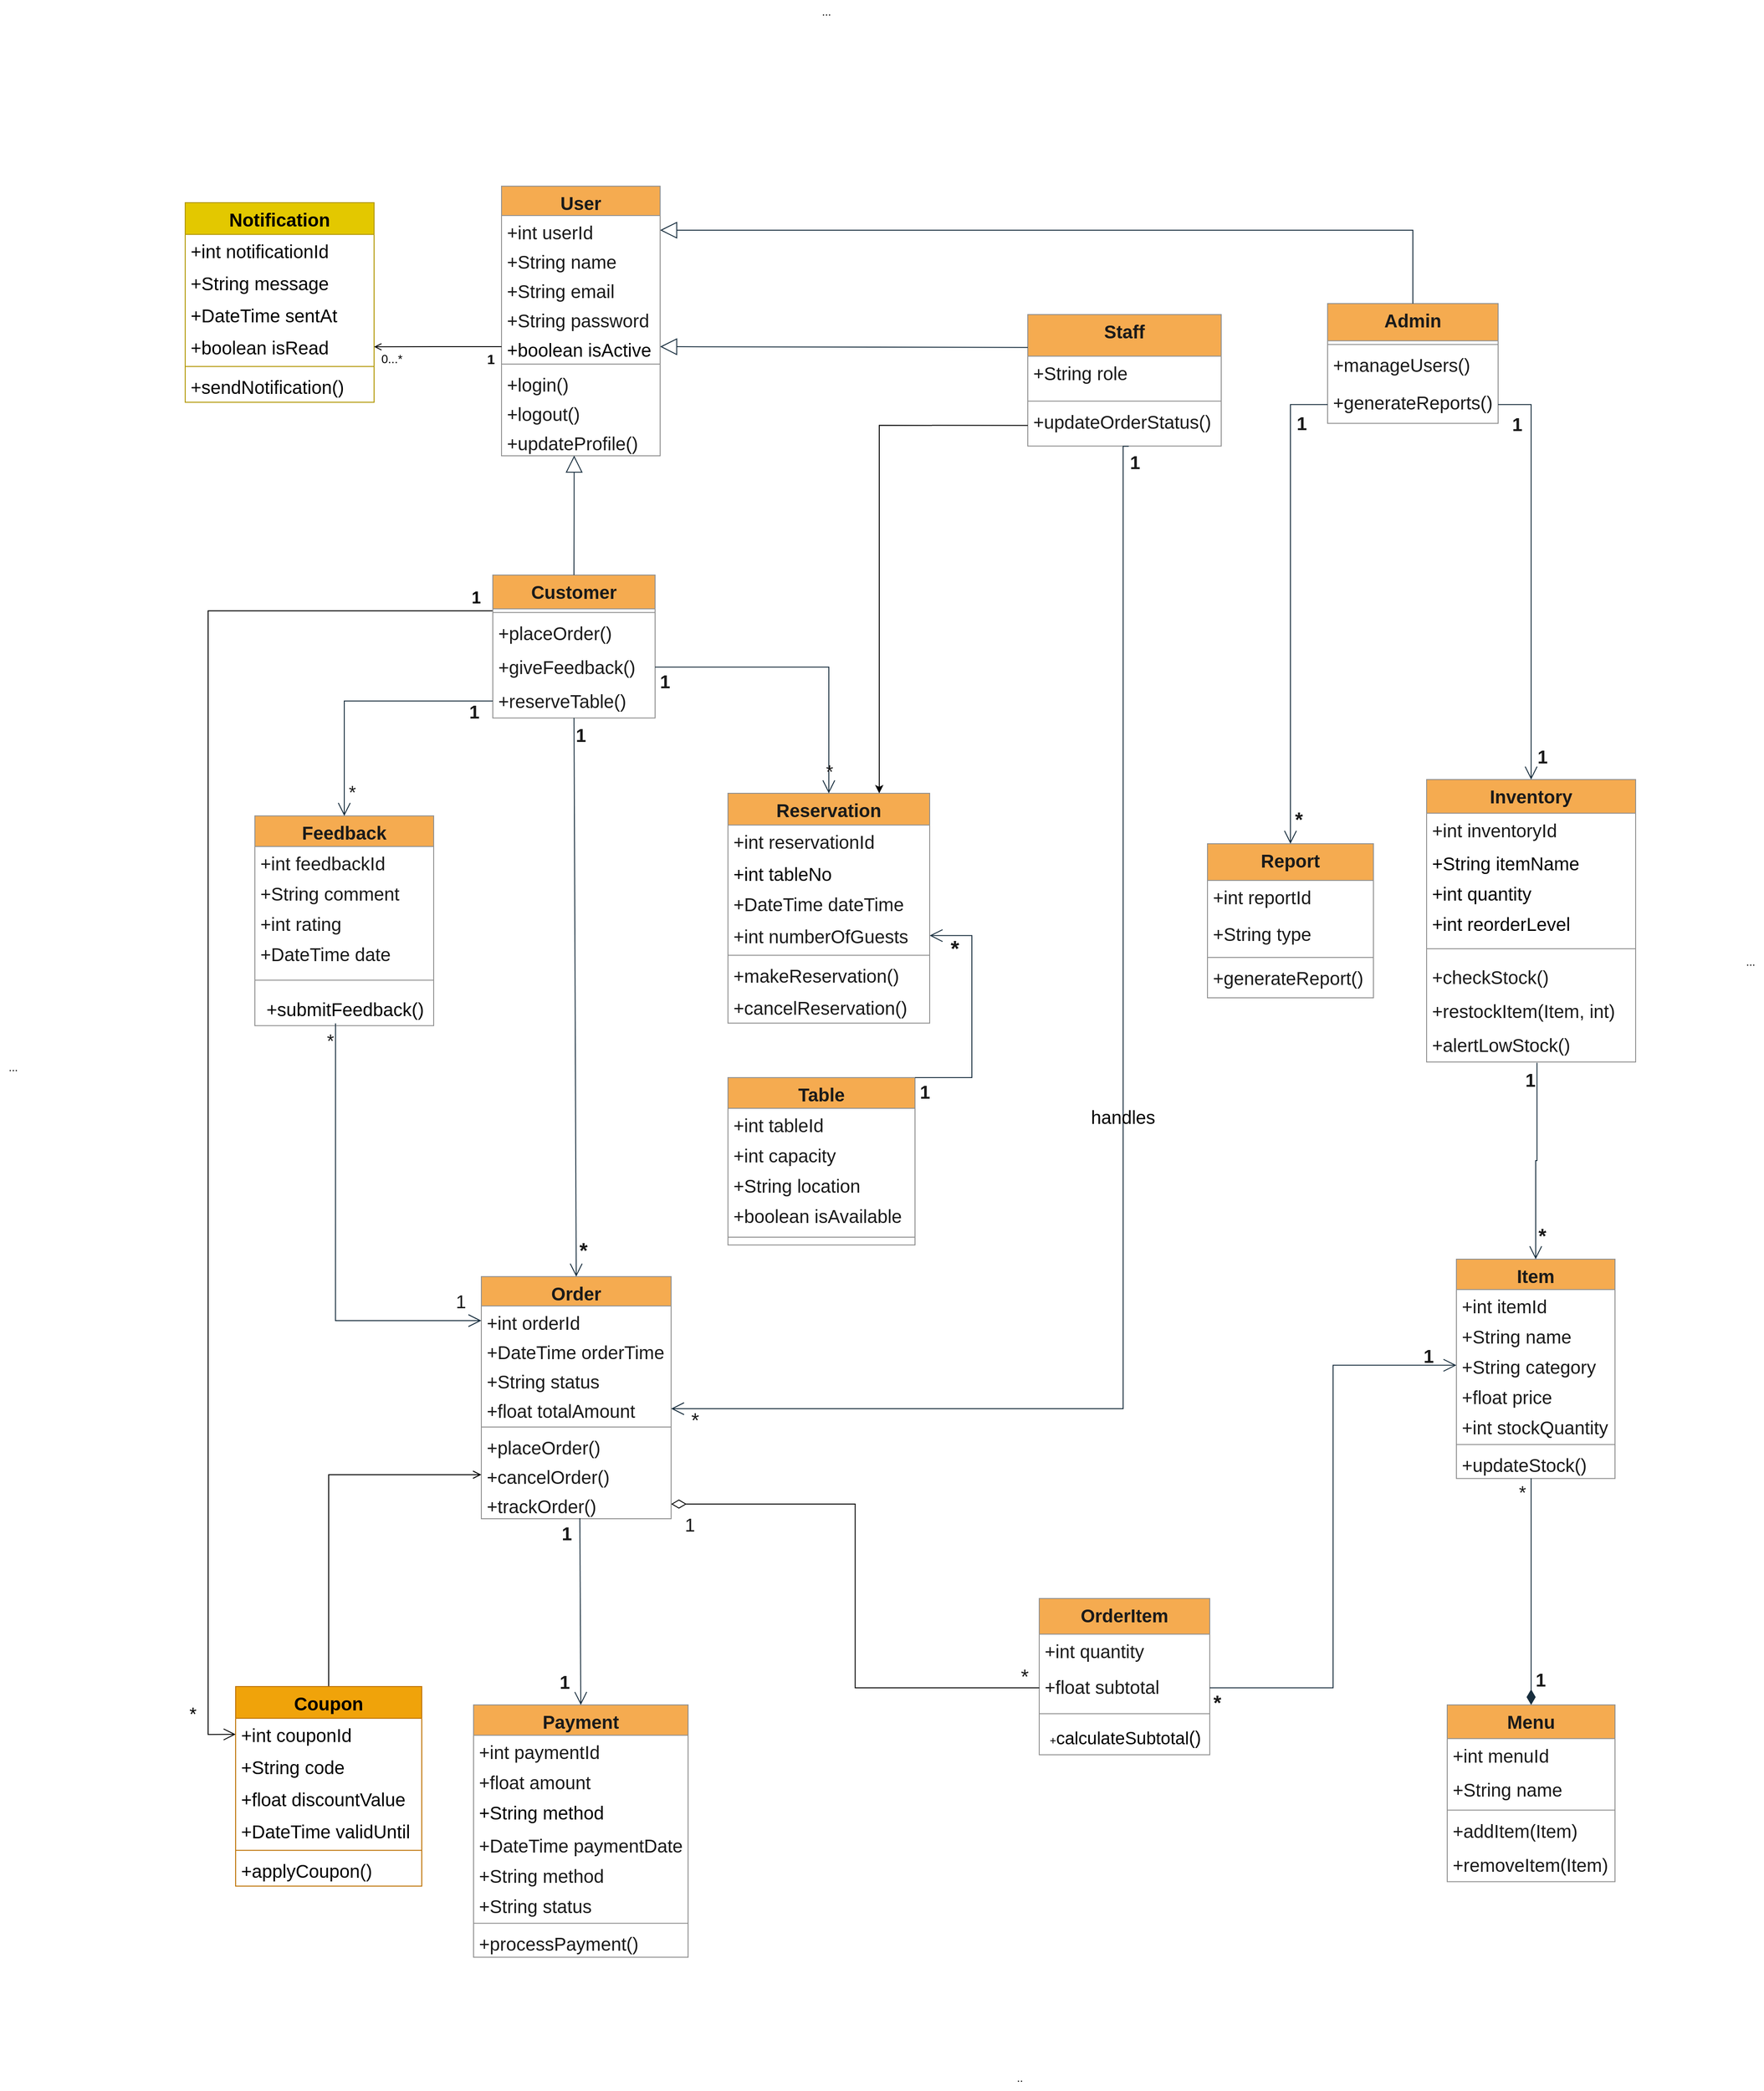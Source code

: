 <mxfile version="26.2.14">
  <diagram id="C5RBs43oDa-KdzZeNtuy" name="Page-1">
    <mxGraphModel dx="5298" dy="3018" grid="0" gridSize="10" guides="1" tooltips="1" connect="1" arrows="1" fold="1" page="1" pageScale="1" pageWidth="827" pageHeight="1169" math="0" shadow="0">
      <root>
        <mxCell id="WIyWlLk6GJQsqaUBKTNV-0" />
        <mxCell id="WIyWlLk6GJQsqaUBKTNV-1" parent="WIyWlLk6GJQsqaUBKTNV-0" />
        <mxCell id="D4eZ-Hi1aHxsngLYi5m4-0" value="User" style="swimlane;fontStyle=1;align=center;verticalAlign=top;childLayout=stackLayout;horizontal=1;startSize=32;horizontalStack=0;resizeParent=1;resizeParentMax=0;resizeLast=0;collapsible=0;marginBottom=0;labelBackgroundColor=none;fillColor=#F5AB50;strokeColor=#909090;fontColor=#1A1A1A;rounded=0;fontSize=20;" parent="WIyWlLk6GJQsqaUBKTNV-1" vertex="1">
          <mxGeometry x="265" y="-621" width="173" height="294" as="geometry" />
        </mxCell>
        <mxCell id="D4eZ-Hi1aHxsngLYi5m4-1" value="+int userId" style="text;strokeColor=none;fillColor=none;align=left;verticalAlign=top;spacingLeft=4;spacingRight=4;overflow=hidden;rotatable=0;points=[[0,0.5],[1,0.5]];portConstraint=eastwest;labelBackgroundColor=none;fontColor=#1A1A1A;rounded=0;fontSize=20;" parent="D4eZ-Hi1aHxsngLYi5m4-0" vertex="1">
          <mxGeometry y="32" width="173" height="32" as="geometry" />
        </mxCell>
        <mxCell id="D4eZ-Hi1aHxsngLYi5m4-2" value="+String name" style="text;strokeColor=none;fillColor=none;align=left;verticalAlign=top;spacingLeft=4;spacingRight=4;overflow=hidden;rotatable=0;points=[[0,0.5],[1,0.5]];portConstraint=eastwest;labelBackgroundColor=none;fontColor=#1A1A1A;rounded=0;fontSize=20;" parent="D4eZ-Hi1aHxsngLYi5m4-0" vertex="1">
          <mxGeometry y="64" width="173" height="32" as="geometry" />
        </mxCell>
        <mxCell id="D4eZ-Hi1aHxsngLYi5m4-3" value="+String email" style="text;strokeColor=none;fillColor=none;align=left;verticalAlign=top;spacingLeft=4;spacingRight=4;overflow=hidden;rotatable=0;points=[[0,0.5],[1,0.5]];portConstraint=eastwest;labelBackgroundColor=none;fontColor=#1A1A1A;rounded=0;fontSize=20;" parent="D4eZ-Hi1aHxsngLYi5m4-0" vertex="1">
          <mxGeometry y="96" width="173" height="32" as="geometry" />
        </mxCell>
        <mxCell id="D4eZ-Hi1aHxsngLYi5m4-4" value="+String password" style="text;strokeColor=none;fillColor=none;align=left;verticalAlign=top;spacingLeft=4;spacingRight=4;overflow=hidden;rotatable=0;points=[[0,0.5],[1,0.5]];portConstraint=eastwest;labelBackgroundColor=none;fontColor=#1A1A1A;rounded=0;fontSize=20;" parent="D4eZ-Hi1aHxsngLYi5m4-0" vertex="1">
          <mxGeometry y="128" width="173" height="32" as="geometry" />
        </mxCell>
        <mxCell id="28AF-R8BaFCjrts7V7GD-154" value="+boolean isActive" style="text;strokeColor=none;fillColor=none;align=left;verticalAlign=top;spacingLeft=4;spacingRight=4;overflow=hidden;rotatable=0;points=[[0,0.5],[1,0.5]];portConstraint=eastwest;fontSize=20;" vertex="1" parent="D4eZ-Hi1aHxsngLYi5m4-0">
          <mxGeometry y="160" width="173" height="30" as="geometry" />
        </mxCell>
        <mxCell id="D4eZ-Hi1aHxsngLYi5m4-5" style="line;strokeWidth=1;fillColor=none;align=left;verticalAlign=middle;spacingTop=-1;spacingLeft=3;spacingRight=3;rotatable=0;labelPosition=right;points=[];portConstraint=eastwest;labelBackgroundColor=none;strokeColor=#909090;fontColor=#1A1A1A;rounded=0;fontSize=20;" parent="D4eZ-Hi1aHxsngLYi5m4-0" vertex="1">
          <mxGeometry y="190" width="173" height="8" as="geometry" />
        </mxCell>
        <mxCell id="D4eZ-Hi1aHxsngLYi5m4-6" value="+login()" style="text;strokeColor=none;fillColor=none;align=left;verticalAlign=top;spacingLeft=4;spacingRight=4;overflow=hidden;rotatable=0;points=[[0,0.5],[1,0.5]];portConstraint=eastwest;labelBackgroundColor=none;fontColor=#1A1A1A;rounded=0;fontSize=20;" parent="D4eZ-Hi1aHxsngLYi5m4-0" vertex="1">
          <mxGeometry y="198" width="173" height="32" as="geometry" />
        </mxCell>
        <mxCell id="D4eZ-Hi1aHxsngLYi5m4-7" value="+logout()" style="text;strokeColor=none;fillColor=none;align=left;verticalAlign=top;spacingLeft=4;spacingRight=4;overflow=hidden;rotatable=0;points=[[0,0.5],[1,0.5]];portConstraint=eastwest;labelBackgroundColor=none;fontColor=#1A1A1A;rounded=0;fontSize=20;" parent="D4eZ-Hi1aHxsngLYi5m4-0" vertex="1">
          <mxGeometry y="230" width="173" height="32" as="geometry" />
        </mxCell>
        <mxCell id="D4eZ-Hi1aHxsngLYi5m4-8" value="+updateProfile()" style="text;strokeColor=none;fillColor=none;align=left;verticalAlign=top;spacingLeft=4;spacingRight=4;overflow=hidden;rotatable=0;points=[[0,0.5],[1,0.5]];portConstraint=eastwest;labelBackgroundColor=none;fontColor=#1A1A1A;rounded=0;fontSize=20;" parent="D4eZ-Hi1aHxsngLYi5m4-0" vertex="1">
          <mxGeometry y="262" width="173" height="32" as="geometry" />
        </mxCell>
        <mxCell id="D4eZ-Hi1aHxsngLYi5m4-9" value="Admin" style="swimlane;fontStyle=1;align=center;verticalAlign=top;childLayout=stackLayout;horizontal=1;startSize=40.571;horizontalStack=0;resizeParent=1;resizeParentMax=0;resizeLast=0;collapsible=0;marginBottom=0;labelBackgroundColor=none;fillColor=#F5AB50;strokeColor=#909090;fontColor=#1A1A1A;rounded=0;fontSize=20;" parent="WIyWlLk6GJQsqaUBKTNV-1" vertex="1">
          <mxGeometry x="1166" y="-493" width="186" height="130.571" as="geometry" />
        </mxCell>
        <mxCell id="D4eZ-Hi1aHxsngLYi5m4-10" style="line;strokeWidth=1;fillColor=none;align=left;verticalAlign=middle;spacingTop=-1;spacingLeft=3;spacingRight=3;rotatable=0;labelPosition=right;points=[];portConstraint=eastwest;labelBackgroundColor=none;strokeColor=#909090;fontColor=#1A1A1A;rounded=0;fontSize=20;" parent="D4eZ-Hi1aHxsngLYi5m4-9" vertex="1">
          <mxGeometry y="40.571" width="186" height="8" as="geometry" />
        </mxCell>
        <mxCell id="D4eZ-Hi1aHxsngLYi5m4-11" value="+manageUsers()" style="text;strokeColor=none;fillColor=none;align=left;verticalAlign=top;spacingLeft=4;spacingRight=4;overflow=hidden;rotatable=0;points=[[0,0.5],[1,0.5]];portConstraint=eastwest;labelBackgroundColor=none;fontColor=#1A1A1A;rounded=0;fontSize=20;" parent="D4eZ-Hi1aHxsngLYi5m4-9" vertex="1">
          <mxGeometry y="48.571" width="186" height="41" as="geometry" />
        </mxCell>
        <mxCell id="D4eZ-Hi1aHxsngLYi5m4-12" value="+generateReports()" style="text;strokeColor=none;fillColor=none;align=left;verticalAlign=top;spacingLeft=4;spacingRight=4;overflow=hidden;rotatable=0;points=[[0,0.5],[1,0.5]];portConstraint=eastwest;labelBackgroundColor=none;fontColor=#1A1A1A;rounded=0;fontSize=20;" parent="D4eZ-Hi1aHxsngLYi5m4-9" vertex="1">
          <mxGeometry y="89.571" width="186" height="41" as="geometry" />
        </mxCell>
        <mxCell id="D4eZ-Hi1aHxsngLYi5m4-13" value="Staff" style="swimlane;fontStyle=1;align=center;verticalAlign=top;childLayout=stackLayout;horizontal=1;startSize=45.333;horizontalStack=0;resizeParent=1;resizeParentMax=0;resizeLast=0;collapsible=0;marginBottom=0;labelBackgroundColor=none;fillColor=#F5AB50;strokeColor=#909090;fontColor=#1A1A1A;rounded=0;fontSize=20;" parent="WIyWlLk6GJQsqaUBKTNV-1" vertex="1">
          <mxGeometry x="839" y="-481" width="211" height="143.333" as="geometry" />
        </mxCell>
        <mxCell id="D4eZ-Hi1aHxsngLYi5m4-14" value="+String role" style="text;strokeColor=none;fillColor=none;align=left;verticalAlign=top;spacingLeft=4;spacingRight=4;overflow=hidden;rotatable=0;points=[[0,0.5],[1,0.5]];portConstraint=eastwest;labelBackgroundColor=none;fontColor=#1A1A1A;rounded=0;fontSize=20;" parent="D4eZ-Hi1aHxsngLYi5m4-13" vertex="1">
          <mxGeometry y="45.333" width="211" height="45" as="geometry" />
        </mxCell>
        <mxCell id="D4eZ-Hi1aHxsngLYi5m4-15" style="line;strokeWidth=1;fillColor=none;align=left;verticalAlign=middle;spacingTop=-1;spacingLeft=3;spacingRight=3;rotatable=0;labelPosition=right;points=[];portConstraint=eastwest;labelBackgroundColor=none;strokeColor=#909090;fontColor=#1A1A1A;rounded=0;fontSize=20;" parent="D4eZ-Hi1aHxsngLYi5m4-13" vertex="1">
          <mxGeometry y="90.333" width="211" height="8" as="geometry" />
        </mxCell>
        <mxCell id="D4eZ-Hi1aHxsngLYi5m4-16" value="+updateOrderStatus()" style="text;strokeColor=none;fillColor=none;align=left;verticalAlign=top;spacingLeft=4;spacingRight=4;overflow=hidden;rotatable=0;points=[[0,0.5],[1,0.5]];portConstraint=eastwest;labelBackgroundColor=none;fontColor=#1A1A1A;rounded=0;fontSize=20;" parent="D4eZ-Hi1aHxsngLYi5m4-13" vertex="1">
          <mxGeometry y="98.333" width="211" height="45" as="geometry" />
        </mxCell>
        <mxCell id="28AF-R8BaFCjrts7V7GD-163" style="rounded=0;orthogonalLoop=1;jettySize=auto;html=1;exitX=0;exitY=0.25;exitDx=0;exitDy=0;entryX=0;entryY=0.5;entryDx=0;entryDy=0;endArrow=open;endFill=0;endSize=11;strokeWidth=1;fontSize=17;startArrow=none;startFill=0;edgeStyle=orthogonalEdgeStyle;" edge="1" parent="WIyWlLk6GJQsqaUBKTNV-1" source="D4eZ-Hi1aHxsngLYi5m4-17" target="28AF-R8BaFCjrts7V7GD-157">
          <mxGeometry relative="1" as="geometry" />
        </mxCell>
        <mxCell id="28AF-R8BaFCjrts7V7GD-178" value="1" style="edgeLabel;html=1;align=center;verticalAlign=middle;resizable=0;points=[];fontSize=18;fontStyle=1" vertex="1" connectable="0" parent="28AF-R8BaFCjrts7V7GD-163">
          <mxGeometry x="-0.974" y="-1" relative="1" as="geometry">
            <mxPoint x="2" y="-13" as="offset" />
          </mxGeometry>
        </mxCell>
        <mxCell id="D4eZ-Hi1aHxsngLYi5m4-17" value="Customer" style="swimlane;fontStyle=1;align=center;verticalAlign=top;childLayout=stackLayout;horizontal=1;startSize=36.889;horizontalStack=0;resizeParent=1;resizeParentMax=0;resizeLast=0;collapsible=0;marginBottom=0;labelBackgroundColor=none;fillColor=#F5AB50;strokeColor=#909090;fontColor=#1A1A1A;rounded=0;fontSize=20;" parent="WIyWlLk6GJQsqaUBKTNV-1" vertex="1">
          <mxGeometry x="255.5" y="-197" width="177" height="155.889" as="geometry" />
        </mxCell>
        <mxCell id="D4eZ-Hi1aHxsngLYi5m4-18" style="line;strokeWidth=1;fillColor=none;align=left;verticalAlign=middle;spacingTop=-1;spacingLeft=3;spacingRight=3;rotatable=0;labelPosition=right;points=[];portConstraint=eastwest;labelBackgroundColor=none;strokeColor=#909090;fontColor=#1A1A1A;rounded=0;fontSize=20;" parent="D4eZ-Hi1aHxsngLYi5m4-17" vertex="1">
          <mxGeometry y="36.889" width="177" height="8" as="geometry" />
        </mxCell>
        <mxCell id="D4eZ-Hi1aHxsngLYi5m4-19" value="+placeOrder()" style="text;strokeColor=none;fillColor=none;align=left;verticalAlign=top;spacingLeft=4;spacingRight=4;overflow=hidden;rotatable=0;points=[[0,0.5],[1,0.5]];portConstraint=eastwest;labelBackgroundColor=none;fontColor=#1A1A1A;rounded=0;fontSize=20;" parent="D4eZ-Hi1aHxsngLYi5m4-17" vertex="1">
          <mxGeometry y="44.889" width="177" height="37" as="geometry" />
        </mxCell>
        <mxCell id="D4eZ-Hi1aHxsngLYi5m4-20" value="+giveFeedback()" style="text;strokeColor=none;fillColor=none;align=left;verticalAlign=top;spacingLeft=4;spacingRight=4;overflow=hidden;rotatable=0;points=[[0,0.5],[1,0.5]];portConstraint=eastwest;labelBackgroundColor=none;fontColor=#1A1A1A;rounded=0;fontSize=20;" parent="D4eZ-Hi1aHxsngLYi5m4-17" vertex="1">
          <mxGeometry y="81.889" width="177" height="37" as="geometry" />
        </mxCell>
        <mxCell id="D4eZ-Hi1aHxsngLYi5m4-21" value="+reserveTable()" style="text;strokeColor=none;fillColor=none;align=left;verticalAlign=top;spacingLeft=4;spacingRight=4;overflow=hidden;rotatable=0;points=[[0,0.5],[1,0.5]];portConstraint=eastwest;labelBackgroundColor=none;fontColor=#1A1A1A;rounded=0;fontSize=20;" parent="D4eZ-Hi1aHxsngLYi5m4-17" vertex="1">
          <mxGeometry y="118.889" width="177" height="37" as="geometry" />
        </mxCell>
        <mxCell id="D4eZ-Hi1aHxsngLYi5m4-22" value="Menu" style="swimlane;fontStyle=1;align=center;verticalAlign=top;childLayout=stackLayout;horizontal=1;startSize=36.8;horizontalStack=0;resizeParent=1;resizeParentMax=0;resizeLast=0;collapsible=0;marginBottom=0;labelBackgroundColor=none;fillColor=#F5AB50;strokeColor=#909090;fontColor=#1A1A1A;rounded=0;fontSize=20;" parent="WIyWlLk6GJQsqaUBKTNV-1" vertex="1">
          <mxGeometry x="1296.5" y="1035" width="183" height="192.8" as="geometry" />
        </mxCell>
        <mxCell id="D4eZ-Hi1aHxsngLYi5m4-23" value="+int menuId" style="text;strokeColor=none;fillColor=none;align=left;verticalAlign=top;spacingLeft=4;spacingRight=4;overflow=hidden;rotatable=0;points=[[0,0.5],[1,0.5]];portConstraint=eastwest;labelBackgroundColor=none;fontColor=#1A1A1A;rounded=0;fontSize=20;" parent="D4eZ-Hi1aHxsngLYi5m4-22" vertex="1">
          <mxGeometry y="36.8" width="183" height="37" as="geometry" />
        </mxCell>
        <mxCell id="D4eZ-Hi1aHxsngLYi5m4-24" value="+String name" style="text;strokeColor=none;fillColor=none;align=left;verticalAlign=top;spacingLeft=4;spacingRight=4;overflow=hidden;rotatable=0;points=[[0,0.5],[1,0.5]];portConstraint=eastwest;labelBackgroundColor=none;fontColor=#1A1A1A;rounded=0;fontSize=20;" parent="D4eZ-Hi1aHxsngLYi5m4-22" vertex="1">
          <mxGeometry y="73.8" width="183" height="37" as="geometry" />
        </mxCell>
        <mxCell id="D4eZ-Hi1aHxsngLYi5m4-25" style="line;strokeWidth=1;fillColor=none;align=left;verticalAlign=middle;spacingTop=-1;spacingLeft=3;spacingRight=3;rotatable=0;labelPosition=right;points=[];portConstraint=eastwest;labelBackgroundColor=none;strokeColor=#909090;fontColor=#1A1A1A;rounded=0;fontSize=20;" parent="D4eZ-Hi1aHxsngLYi5m4-22" vertex="1">
          <mxGeometry y="110.8" width="183" height="8" as="geometry" />
        </mxCell>
        <mxCell id="D4eZ-Hi1aHxsngLYi5m4-26" value="+addItem(Item)" style="text;strokeColor=none;fillColor=none;align=left;verticalAlign=top;spacingLeft=4;spacingRight=4;overflow=hidden;rotatable=0;points=[[0,0.5],[1,0.5]];portConstraint=eastwest;labelBackgroundColor=none;fontColor=#1A1A1A;rounded=0;fontSize=20;" parent="D4eZ-Hi1aHxsngLYi5m4-22" vertex="1">
          <mxGeometry y="118.8" width="183" height="37" as="geometry" />
        </mxCell>
        <mxCell id="D4eZ-Hi1aHxsngLYi5m4-27" value="+removeItem(Item)" style="text;strokeColor=none;fillColor=none;align=left;verticalAlign=top;spacingLeft=4;spacingRight=4;overflow=hidden;rotatable=0;points=[[0,0.5],[1,0.5]];portConstraint=eastwest;labelBackgroundColor=none;fontColor=#1A1A1A;rounded=0;fontSize=20;" parent="D4eZ-Hi1aHxsngLYi5m4-22" vertex="1">
          <mxGeometry y="155.8" width="183" height="37" as="geometry" />
        </mxCell>
        <mxCell id="D4eZ-Hi1aHxsngLYi5m4-28" value="Item" style="swimlane;fontStyle=1;align=center;verticalAlign=top;childLayout=stackLayout;horizontal=1;startSize=33.143;horizontalStack=0;resizeParent=1;resizeParentMax=0;resizeLast=0;collapsible=0;marginBottom=0;labelBackgroundColor=none;fillColor=#F5AB50;strokeColor=#909090;fontColor=#1A1A1A;rounded=0;fontSize=20;" parent="WIyWlLk6GJQsqaUBKTNV-1" vertex="1">
          <mxGeometry x="1306.5" y="549" width="173" height="239.143" as="geometry" />
        </mxCell>
        <mxCell id="D4eZ-Hi1aHxsngLYi5m4-29" value="+int itemId" style="text;strokeColor=none;fillColor=none;align=left;verticalAlign=top;spacingLeft=4;spacingRight=4;overflow=hidden;rotatable=0;points=[[0,0.5],[1,0.5]];portConstraint=eastwest;labelBackgroundColor=none;fontColor=#1A1A1A;rounded=0;fontSize=20;" parent="D4eZ-Hi1aHxsngLYi5m4-28" vertex="1">
          <mxGeometry y="33.143" width="173" height="33" as="geometry" />
        </mxCell>
        <mxCell id="D4eZ-Hi1aHxsngLYi5m4-30" value="+String name" style="text;strokeColor=none;fillColor=none;align=left;verticalAlign=top;spacingLeft=4;spacingRight=4;overflow=hidden;rotatable=0;points=[[0,0.5],[1,0.5]];portConstraint=eastwest;labelBackgroundColor=none;fontColor=#1A1A1A;rounded=0;fontSize=20;" parent="D4eZ-Hi1aHxsngLYi5m4-28" vertex="1">
          <mxGeometry y="66.143" width="173" height="33" as="geometry" />
        </mxCell>
        <mxCell id="D4eZ-Hi1aHxsngLYi5m4-31" value="+String category" style="text;strokeColor=none;fillColor=none;align=left;verticalAlign=top;spacingLeft=4;spacingRight=4;overflow=hidden;rotatable=0;points=[[0,0.5],[1,0.5]];portConstraint=eastwest;labelBackgroundColor=none;fontColor=#1A1A1A;rounded=0;fontSize=20;" parent="D4eZ-Hi1aHxsngLYi5m4-28" vertex="1">
          <mxGeometry y="99.143" width="173" height="33" as="geometry" />
        </mxCell>
        <mxCell id="D4eZ-Hi1aHxsngLYi5m4-32" value="+float price" style="text;strokeColor=none;fillColor=none;align=left;verticalAlign=top;spacingLeft=4;spacingRight=4;overflow=hidden;rotatable=0;points=[[0,0.5],[1,0.5]];portConstraint=eastwest;labelBackgroundColor=none;fontColor=#1A1A1A;rounded=0;fontSize=20;" parent="D4eZ-Hi1aHxsngLYi5m4-28" vertex="1">
          <mxGeometry y="132.143" width="173" height="33" as="geometry" />
        </mxCell>
        <mxCell id="D4eZ-Hi1aHxsngLYi5m4-33" value="+int stockQuantity" style="text;strokeColor=none;fillColor=none;align=left;verticalAlign=top;spacingLeft=4;spacingRight=4;overflow=hidden;rotatable=0;points=[[0,0.5],[1,0.5]];portConstraint=eastwest;labelBackgroundColor=none;fontColor=#1A1A1A;rounded=0;fontSize=20;" parent="D4eZ-Hi1aHxsngLYi5m4-28" vertex="1">
          <mxGeometry y="165.143" width="173" height="33" as="geometry" />
        </mxCell>
        <mxCell id="D4eZ-Hi1aHxsngLYi5m4-34" style="line;strokeWidth=1;fillColor=none;align=left;verticalAlign=middle;spacingTop=-1;spacingLeft=3;spacingRight=3;rotatable=0;labelPosition=right;points=[];portConstraint=eastwest;labelBackgroundColor=none;strokeColor=#909090;fontColor=#1A1A1A;rounded=0;fontSize=20;" parent="D4eZ-Hi1aHxsngLYi5m4-28" vertex="1">
          <mxGeometry y="198.143" width="173" height="8" as="geometry" />
        </mxCell>
        <mxCell id="D4eZ-Hi1aHxsngLYi5m4-35" value="+updateStock()" style="text;strokeColor=none;fillColor=none;align=left;verticalAlign=top;spacingLeft=4;spacingRight=4;overflow=hidden;rotatable=0;points=[[0,0.5],[1,0.5]];portConstraint=eastwest;labelBackgroundColor=none;fontColor=#1A1A1A;rounded=0;fontSize=20;" parent="D4eZ-Hi1aHxsngLYi5m4-28" vertex="1">
          <mxGeometry y="206.143" width="173" height="33" as="geometry" />
        </mxCell>
        <mxCell id="D4eZ-Hi1aHxsngLYi5m4-36" value="Order" style="swimlane;fontStyle=1;align=center;verticalAlign=top;childLayout=stackLayout;horizontal=1;startSize=32;horizontalStack=0;resizeParent=1;resizeParentMax=0;resizeLast=0;collapsible=0;marginBottom=0;labelBackgroundColor=none;fillColor=#F5AB50;strokeColor=#909090;fontColor=#1A1A1A;rounded=0;fontSize=20;" parent="WIyWlLk6GJQsqaUBKTNV-1" vertex="1">
          <mxGeometry x="243" y="568" width="207" height="264" as="geometry" />
        </mxCell>
        <mxCell id="D4eZ-Hi1aHxsngLYi5m4-37" value="+int orderId" style="text;strokeColor=none;fillColor=none;align=left;verticalAlign=top;spacingLeft=4;spacingRight=4;overflow=hidden;rotatable=0;points=[[0,0.5],[1,0.5]];portConstraint=eastwest;labelBackgroundColor=none;fontColor=#1A1A1A;rounded=0;fontSize=20;" parent="D4eZ-Hi1aHxsngLYi5m4-36" vertex="1">
          <mxGeometry y="32" width="207" height="32" as="geometry" />
        </mxCell>
        <mxCell id="D4eZ-Hi1aHxsngLYi5m4-38" value="+DateTime orderTime" style="text;strokeColor=none;fillColor=none;align=left;verticalAlign=top;spacingLeft=4;spacingRight=4;overflow=hidden;rotatable=0;points=[[0,0.5],[1,0.5]];portConstraint=eastwest;labelBackgroundColor=none;fontColor=#1A1A1A;rounded=0;fontSize=20;" parent="D4eZ-Hi1aHxsngLYi5m4-36" vertex="1">
          <mxGeometry y="64" width="207" height="32" as="geometry" />
        </mxCell>
        <mxCell id="D4eZ-Hi1aHxsngLYi5m4-39" value="+String status" style="text;strokeColor=none;fillColor=none;align=left;verticalAlign=top;spacingLeft=4;spacingRight=4;overflow=hidden;rotatable=0;points=[[0,0.5],[1,0.5]];portConstraint=eastwest;labelBackgroundColor=none;fontColor=#1A1A1A;rounded=0;fontSize=20;" parent="D4eZ-Hi1aHxsngLYi5m4-36" vertex="1">
          <mxGeometry y="96" width="207" height="32" as="geometry" />
        </mxCell>
        <mxCell id="D4eZ-Hi1aHxsngLYi5m4-40" value="+float totalAmount" style="text;strokeColor=none;fillColor=none;align=left;verticalAlign=top;spacingLeft=4;spacingRight=4;overflow=hidden;rotatable=0;points=[[0,0.5],[1,0.5]];portConstraint=eastwest;labelBackgroundColor=none;fontColor=#1A1A1A;rounded=0;fontSize=20;" parent="D4eZ-Hi1aHxsngLYi5m4-36" vertex="1">
          <mxGeometry y="128" width="207" height="32" as="geometry" />
        </mxCell>
        <mxCell id="D4eZ-Hi1aHxsngLYi5m4-41" style="line;strokeWidth=1;fillColor=none;align=left;verticalAlign=middle;spacingTop=-1;spacingLeft=3;spacingRight=3;rotatable=0;labelPosition=right;points=[];portConstraint=eastwest;labelBackgroundColor=none;strokeColor=#909090;fontColor=#1A1A1A;rounded=0;fontSize=20;" parent="D4eZ-Hi1aHxsngLYi5m4-36" vertex="1">
          <mxGeometry y="160" width="207" height="8" as="geometry" />
        </mxCell>
        <mxCell id="D4eZ-Hi1aHxsngLYi5m4-42" value="+placeOrder()" style="text;strokeColor=none;fillColor=none;align=left;verticalAlign=top;spacingLeft=4;spacingRight=4;overflow=hidden;rotatable=0;points=[[0,0.5],[1,0.5]];portConstraint=eastwest;labelBackgroundColor=none;fontColor=#1A1A1A;rounded=0;fontSize=20;" parent="D4eZ-Hi1aHxsngLYi5m4-36" vertex="1">
          <mxGeometry y="168" width="207" height="32" as="geometry" />
        </mxCell>
        <mxCell id="D4eZ-Hi1aHxsngLYi5m4-43" value="+cancelOrder()" style="text;strokeColor=none;fillColor=none;align=left;verticalAlign=top;spacingLeft=4;spacingRight=4;overflow=hidden;rotatable=0;points=[[0,0.5],[1,0.5]];portConstraint=eastwest;labelBackgroundColor=none;fontColor=#1A1A1A;rounded=0;fontSize=20;" parent="D4eZ-Hi1aHxsngLYi5m4-36" vertex="1">
          <mxGeometry y="200" width="207" height="32" as="geometry" />
        </mxCell>
        <mxCell id="D4eZ-Hi1aHxsngLYi5m4-44" value="+trackOrder()" style="text;strokeColor=none;fillColor=none;align=left;verticalAlign=top;spacingLeft=4;spacingRight=4;overflow=hidden;rotatable=0;points=[[0,0.5],[1,0.5]];portConstraint=eastwest;labelBackgroundColor=none;fontColor=#1A1A1A;rounded=0;fontSize=20;" parent="D4eZ-Hi1aHxsngLYi5m4-36" vertex="1">
          <mxGeometry y="232" width="207" height="32" as="geometry" />
        </mxCell>
        <mxCell id="D4eZ-Hi1aHxsngLYi5m4-45" value="OrderItem" style="swimlane;fontStyle=1;align=center;verticalAlign=top;childLayout=stackLayout;horizontal=1;startSize=38.857;horizontalStack=0;resizeParent=1;resizeParentMax=0;resizeLast=0;collapsible=0;marginBottom=0;labelBackgroundColor=none;fillColor=#F5AB50;strokeColor=#909090;fontColor=#1A1A1A;rounded=0;fontSize=20;" parent="WIyWlLk6GJQsqaUBKTNV-1" vertex="1">
          <mxGeometry x="851.5" y="919" width="186" height="170.437" as="geometry" />
        </mxCell>
        <mxCell id="D4eZ-Hi1aHxsngLYi5m4-46" value="+int quantity" style="text;strokeColor=none;fillColor=none;align=left;verticalAlign=top;spacingLeft=4;spacingRight=4;overflow=hidden;rotatable=0;points=[[0,0.5],[1,0.5]];portConstraint=eastwest;labelBackgroundColor=none;fontColor=#1A1A1A;rounded=0;fontSize=20;" parent="D4eZ-Hi1aHxsngLYi5m4-45" vertex="1">
          <mxGeometry y="38.857" width="186" height="39" as="geometry" />
        </mxCell>
        <mxCell id="D4eZ-Hi1aHxsngLYi5m4-47" value="+float subtotal" style="text;strokeColor=none;fillColor=none;align=left;verticalAlign=top;spacingLeft=4;spacingRight=4;overflow=hidden;rotatable=0;points=[[0,0.5],[1,0.5]];portConstraint=eastwest;labelBackgroundColor=none;fontColor=#1A1A1A;rounded=0;fontSize=20;" parent="D4eZ-Hi1aHxsngLYi5m4-45" vertex="1">
          <mxGeometry y="77.857" width="186" height="39" as="geometry" />
        </mxCell>
        <mxCell id="D4eZ-Hi1aHxsngLYi5m4-48" style="line;strokeWidth=1;fillColor=none;align=left;verticalAlign=middle;spacingTop=-1;spacingLeft=3;spacingRight=3;rotatable=0;labelPosition=right;points=[];portConstraint=eastwest;labelBackgroundColor=none;strokeColor=#909090;fontColor=#1A1A1A;rounded=0;fontSize=20;" parent="D4eZ-Hi1aHxsngLYi5m4-45" vertex="1">
          <mxGeometry y="116.857" width="186" height="17.58" as="geometry" />
        </mxCell>
        <mxCell id="ISJvbfoQJ0uhBo77megQ-67" value="&lt;span style=&quot;text-align: left;&quot;&gt;+&lt;font style=&quot;font-size: 19px;&quot;&gt;calculateSubtotal&lt;/font&gt;&lt;font style=&quot;font-size: 20px;&quot;&gt;()&lt;/font&gt;&lt;/span&gt;" style="text;html=1;align=center;verticalAlign=middle;resizable=0;points=[];autosize=1;strokeColor=none;fillColor=none;" parent="D4eZ-Hi1aHxsngLYi5m4-45" vertex="1">
          <mxGeometry y="134.437" width="186" height="36" as="geometry" />
        </mxCell>
        <mxCell id="D4eZ-Hi1aHxsngLYi5m4-49" value="Table" style="swimlane;fontStyle=1;align=center;verticalAlign=top;childLayout=stackLayout;horizontal=1;startSize=33.455;horizontalStack=0;resizeParent=1;resizeParentMax=0;resizeLast=0;collapsible=0;marginBottom=0;labelBackgroundColor=none;fillColor=#F5AB50;strokeColor=#909090;fontColor=#1A1A1A;rounded=0;fontSize=20;" parent="WIyWlLk6GJQsqaUBKTNV-1" vertex="1">
          <mxGeometry x="512" y="351" width="204" height="182.455" as="geometry" />
        </mxCell>
        <mxCell id="D4eZ-Hi1aHxsngLYi5m4-50" value="+int tableId" style="text;strokeColor=none;fillColor=none;align=left;verticalAlign=top;spacingLeft=4;spacingRight=4;overflow=hidden;rotatable=0;points=[[0,0.5],[1,0.5]];portConstraint=eastwest;labelBackgroundColor=none;fontColor=#1A1A1A;rounded=0;fontSize=20;" parent="D4eZ-Hi1aHxsngLYi5m4-49" vertex="1">
          <mxGeometry y="33.455" width="204" height="33" as="geometry" />
        </mxCell>
        <mxCell id="D4eZ-Hi1aHxsngLYi5m4-51" value="+int capacity" style="text;strokeColor=none;fillColor=none;align=left;verticalAlign=top;spacingLeft=4;spacingRight=4;overflow=hidden;rotatable=0;points=[[0,0.5],[1,0.5]];portConstraint=eastwest;labelBackgroundColor=none;fontColor=#1A1A1A;rounded=0;fontSize=20;" parent="D4eZ-Hi1aHxsngLYi5m4-49" vertex="1">
          <mxGeometry y="66.455" width="204" height="33" as="geometry" />
        </mxCell>
        <mxCell id="D4eZ-Hi1aHxsngLYi5m4-52" value="+String location" style="text;strokeColor=none;fillColor=none;align=left;verticalAlign=top;spacingLeft=4;spacingRight=4;overflow=hidden;rotatable=0;points=[[0,0.5],[1,0.5]];portConstraint=eastwest;labelBackgroundColor=none;fontColor=#1A1A1A;rounded=0;fontSize=20;" parent="D4eZ-Hi1aHxsngLYi5m4-49" vertex="1">
          <mxGeometry y="99.455" width="204" height="33" as="geometry" />
        </mxCell>
        <mxCell id="D4eZ-Hi1aHxsngLYi5m4-53" value="+boolean isAvailable" style="text;strokeColor=none;fillColor=none;align=left;verticalAlign=top;spacingLeft=4;spacingRight=4;overflow=hidden;rotatable=0;points=[[0,0.5],[1,0.5]];portConstraint=eastwest;labelBackgroundColor=none;fontColor=#1A1A1A;rounded=0;fontSize=20;" parent="D4eZ-Hi1aHxsngLYi5m4-49" vertex="1">
          <mxGeometry y="132.455" width="204" height="33" as="geometry" />
        </mxCell>
        <mxCell id="D4eZ-Hi1aHxsngLYi5m4-54" style="line;strokeWidth=1;fillColor=none;align=left;verticalAlign=middle;spacingTop=-1;spacingLeft=3;spacingRight=3;rotatable=0;labelPosition=right;points=[];portConstraint=eastwest;labelBackgroundColor=none;strokeColor=#909090;fontColor=#1A1A1A;rounded=0;fontSize=20;" parent="D4eZ-Hi1aHxsngLYi5m4-49" vertex="1">
          <mxGeometry y="165.455" width="204" height="17" as="geometry" />
        </mxCell>
        <mxCell id="D4eZ-Hi1aHxsngLYi5m4-55" value="Reservation" style="swimlane;fontStyle=1;align=center;verticalAlign=top;childLayout=stackLayout;horizontal=1;startSize=34.667;horizontalStack=0;resizeParent=1;resizeParentMax=0;resizeLast=0;collapsible=0;marginBottom=0;labelBackgroundColor=none;fillColor=#F5AB50;strokeColor=#909090;fontColor=#1A1A1A;rounded=0;fontSize=20;" parent="WIyWlLk6GJQsqaUBKTNV-1" vertex="1">
          <mxGeometry x="512" y="41" width="220" height="250.667" as="geometry" />
        </mxCell>
        <mxCell id="D4eZ-Hi1aHxsngLYi5m4-56" value="+int reservationId" style="text;strokeColor=none;fillColor=none;align=left;verticalAlign=top;spacingLeft=4;spacingRight=4;overflow=hidden;rotatable=0;points=[[0,0.5],[1,0.5]];portConstraint=eastwest;labelBackgroundColor=none;fontColor=#1A1A1A;rounded=0;fontSize=20;" parent="D4eZ-Hi1aHxsngLYi5m4-55" vertex="1">
          <mxGeometry y="34.667" width="220" height="35" as="geometry" />
        </mxCell>
        <mxCell id="ISJvbfoQJ0uhBo77megQ-37" value="+int tableNo" style="text;strokeColor=none;fillColor=none;align=left;verticalAlign=top;spacingLeft=4;spacingRight=4;overflow=hidden;rotatable=0;points=[[0,0.5],[1,0.5]];portConstraint=eastwest;fontSize=20;" parent="D4eZ-Hi1aHxsngLYi5m4-55" vertex="1">
          <mxGeometry y="69.667" width="220" height="33" as="geometry" />
        </mxCell>
        <mxCell id="D4eZ-Hi1aHxsngLYi5m4-57" value="+DateTime dateTime" style="text;strokeColor=none;fillColor=none;align=left;verticalAlign=top;spacingLeft=4;spacingRight=4;overflow=hidden;rotatable=0;points=[[0,0.5],[1,0.5]];portConstraint=eastwest;labelBackgroundColor=none;fontColor=#1A1A1A;rounded=0;fontSize=20;" parent="D4eZ-Hi1aHxsngLYi5m4-55" vertex="1">
          <mxGeometry y="102.667" width="220" height="35" as="geometry" />
        </mxCell>
        <mxCell id="D4eZ-Hi1aHxsngLYi5m4-58" value="+int numberOfGuests" style="text;strokeColor=none;fillColor=none;align=left;verticalAlign=top;spacingLeft=4;spacingRight=4;overflow=hidden;rotatable=0;points=[[0,0.5],[1,0.5]];portConstraint=eastwest;labelBackgroundColor=none;fontColor=#1A1A1A;rounded=0;fontSize=20;" parent="D4eZ-Hi1aHxsngLYi5m4-55" vertex="1">
          <mxGeometry y="137.667" width="220" height="35" as="geometry" />
        </mxCell>
        <mxCell id="D4eZ-Hi1aHxsngLYi5m4-59" style="line;strokeWidth=1;fillColor=none;align=left;verticalAlign=middle;spacingTop=-1;spacingLeft=3;spacingRight=3;rotatable=0;labelPosition=right;points=[];portConstraint=eastwest;labelBackgroundColor=none;strokeColor=#909090;fontColor=#1A1A1A;rounded=0;fontSize=20;" parent="D4eZ-Hi1aHxsngLYi5m4-55" vertex="1">
          <mxGeometry y="172.667" width="220" height="8" as="geometry" />
        </mxCell>
        <mxCell id="D4eZ-Hi1aHxsngLYi5m4-60" value="+makeReservation()" style="text;strokeColor=none;fillColor=none;align=left;verticalAlign=top;spacingLeft=4;spacingRight=4;overflow=hidden;rotatable=0;points=[[0,0.5],[1,0.5]];portConstraint=eastwest;labelBackgroundColor=none;fontColor=#1A1A1A;rounded=0;fontSize=20;" parent="D4eZ-Hi1aHxsngLYi5m4-55" vertex="1">
          <mxGeometry y="180.667" width="220" height="35" as="geometry" />
        </mxCell>
        <mxCell id="D4eZ-Hi1aHxsngLYi5m4-61" value="+cancelReservation()" style="text;strokeColor=none;fillColor=none;align=left;verticalAlign=top;spacingLeft=4;spacingRight=4;overflow=hidden;rotatable=0;points=[[0,0.5],[1,0.5]];portConstraint=eastwest;labelBackgroundColor=none;fontColor=#1A1A1A;rounded=0;fontSize=20;" parent="D4eZ-Hi1aHxsngLYi5m4-55" vertex="1">
          <mxGeometry y="215.667" width="220" height="35" as="geometry" />
        </mxCell>
        <mxCell id="D4eZ-Hi1aHxsngLYi5m4-62" value="Payment" style="swimlane;fontStyle=1;align=center;verticalAlign=top;childLayout=stackLayout;horizontal=1;startSize=33.143;horizontalStack=0;resizeParent=1;resizeParentMax=0;resizeLast=0;collapsible=0;marginBottom=0;labelBackgroundColor=none;fillColor=#F5AB50;strokeColor=#909090;fontColor=#1A1A1A;rounded=0;fontSize=20;" parent="WIyWlLk6GJQsqaUBKTNV-1" vertex="1">
          <mxGeometry x="234.5" y="1035" width="234" height="275.143" as="geometry" />
        </mxCell>
        <mxCell id="D4eZ-Hi1aHxsngLYi5m4-63" value="+int paymentId" style="text;strokeColor=none;fillColor=none;align=left;verticalAlign=top;spacingLeft=4;spacingRight=4;overflow=hidden;rotatable=0;points=[[0,0.5],[1,0.5]];portConstraint=eastwest;labelBackgroundColor=none;fontColor=#1A1A1A;rounded=0;fontSize=20;" parent="D4eZ-Hi1aHxsngLYi5m4-62" vertex="1">
          <mxGeometry y="33.143" width="234" height="33" as="geometry" />
        </mxCell>
        <mxCell id="D4eZ-Hi1aHxsngLYi5m4-64" value="+float amount" style="text;strokeColor=none;fillColor=none;align=left;verticalAlign=top;spacingLeft=4;spacingRight=4;overflow=hidden;rotatable=0;points=[[0,0.5],[1,0.5]];portConstraint=eastwest;labelBackgroundColor=none;fontColor=#1A1A1A;rounded=0;fontSize=20;" parent="D4eZ-Hi1aHxsngLYi5m4-62" vertex="1">
          <mxGeometry y="66.143" width="234" height="33" as="geometry" />
        </mxCell>
        <mxCell id="ISJvbfoQJ0uhBo77megQ-45" value="+String method" style="text;strokeColor=none;fillColor=none;align=left;verticalAlign=top;spacingLeft=4;spacingRight=4;overflow=hidden;rotatable=0;points=[[0,0.5],[1,0.5]];portConstraint=eastwest;fontSize=20;" parent="D4eZ-Hi1aHxsngLYi5m4-62" vertex="1">
          <mxGeometry y="99.143" width="234" height="36" as="geometry" />
        </mxCell>
        <mxCell id="D4eZ-Hi1aHxsngLYi5m4-65" value="+DateTime paymentDate" style="text;strokeColor=none;fillColor=none;align=left;verticalAlign=top;spacingLeft=4;spacingRight=4;overflow=hidden;rotatable=0;points=[[0,0.5],[1,0.5]];portConstraint=eastwest;labelBackgroundColor=none;fontColor=#1A1A1A;rounded=0;fontSize=20;" parent="D4eZ-Hi1aHxsngLYi5m4-62" vertex="1">
          <mxGeometry y="135.143" width="234" height="33" as="geometry" />
        </mxCell>
        <mxCell id="D4eZ-Hi1aHxsngLYi5m4-66" value="+String method" style="text;strokeColor=none;fillColor=none;align=left;verticalAlign=top;spacingLeft=4;spacingRight=4;overflow=hidden;rotatable=0;points=[[0,0.5],[1,0.5]];portConstraint=eastwest;labelBackgroundColor=none;fontColor=#1A1A1A;rounded=0;fontSize=20;" parent="D4eZ-Hi1aHxsngLYi5m4-62" vertex="1">
          <mxGeometry y="168.143" width="234" height="33" as="geometry" />
        </mxCell>
        <mxCell id="D4eZ-Hi1aHxsngLYi5m4-67" value="+String status" style="text;strokeColor=none;fillColor=none;align=left;verticalAlign=top;spacingLeft=4;spacingRight=4;overflow=hidden;rotatable=0;points=[[0,0.5],[1,0.5]];portConstraint=eastwest;labelBackgroundColor=none;fontColor=#1A1A1A;rounded=0;fontSize=20;" parent="D4eZ-Hi1aHxsngLYi5m4-62" vertex="1">
          <mxGeometry y="201.143" width="234" height="33" as="geometry" />
        </mxCell>
        <mxCell id="D4eZ-Hi1aHxsngLYi5m4-68" style="line;strokeWidth=1;fillColor=none;align=left;verticalAlign=middle;spacingTop=-1;spacingLeft=3;spacingRight=3;rotatable=0;labelPosition=right;points=[];portConstraint=eastwest;labelBackgroundColor=none;strokeColor=#909090;fontColor=#1A1A1A;rounded=0;fontSize=20;" parent="D4eZ-Hi1aHxsngLYi5m4-62" vertex="1">
          <mxGeometry y="234.143" width="234" height="8" as="geometry" />
        </mxCell>
        <mxCell id="D4eZ-Hi1aHxsngLYi5m4-69" value="+processPayment()" style="text;strokeColor=none;fillColor=none;align=left;verticalAlign=top;spacingLeft=4;spacingRight=4;overflow=hidden;rotatable=0;points=[[0,0.5],[1,0.5]];portConstraint=eastwest;labelBackgroundColor=none;fontColor=#1A1A1A;rounded=0;fontSize=20;" parent="D4eZ-Hi1aHxsngLYi5m4-62" vertex="1">
          <mxGeometry y="242.143" width="234" height="33" as="geometry" />
        </mxCell>
        <mxCell id="D4eZ-Hi1aHxsngLYi5m4-70" value="Feedback" style="swimlane;fontStyle=1;align=center;verticalAlign=top;childLayout=stackLayout;horizontal=1;startSize=33.455;horizontalStack=0;resizeParent=1;resizeParentMax=0;resizeLast=0;collapsible=0;marginBottom=0;labelBackgroundColor=none;fillColor=#F5AB50;strokeColor=#909090;fontColor=#1A1A1A;rounded=0;fontSize=20;" parent="WIyWlLk6GJQsqaUBKTNV-1" vertex="1">
          <mxGeometry x="-4" y="65.6" width="195" height="228.805" as="geometry" />
        </mxCell>
        <mxCell id="D4eZ-Hi1aHxsngLYi5m4-71" value="+int feedbackId" style="text;strokeColor=none;fillColor=none;align=left;verticalAlign=top;spacingLeft=4;spacingRight=4;overflow=hidden;rotatable=0;points=[[0,0.5],[1,0.5]];portConstraint=eastwest;labelBackgroundColor=none;fontColor=#1A1A1A;rounded=0;fontSize=20;" parent="D4eZ-Hi1aHxsngLYi5m4-70" vertex="1">
          <mxGeometry y="33.455" width="195" height="33" as="geometry" />
        </mxCell>
        <mxCell id="D4eZ-Hi1aHxsngLYi5m4-72" value="+String comment" style="text;strokeColor=none;fillColor=none;align=left;verticalAlign=top;spacingLeft=4;spacingRight=4;overflow=hidden;rotatable=0;points=[[0,0.5],[1,0.5]];portConstraint=eastwest;labelBackgroundColor=none;fontColor=#1A1A1A;rounded=0;fontSize=20;" parent="D4eZ-Hi1aHxsngLYi5m4-70" vertex="1">
          <mxGeometry y="66.455" width="195" height="33" as="geometry" />
        </mxCell>
        <mxCell id="D4eZ-Hi1aHxsngLYi5m4-73" value="+int rating" style="text;strokeColor=none;fillColor=none;align=left;verticalAlign=top;spacingLeft=4;spacingRight=4;overflow=hidden;rotatable=0;points=[[0,0.5],[1,0.5]];portConstraint=eastwest;labelBackgroundColor=none;fontColor=#1A1A1A;rounded=0;fontSize=20;" parent="D4eZ-Hi1aHxsngLYi5m4-70" vertex="1">
          <mxGeometry y="99.455" width="195" height="33" as="geometry" />
        </mxCell>
        <mxCell id="D4eZ-Hi1aHxsngLYi5m4-74" value="+DateTime date" style="text;strokeColor=none;fillColor=none;align=left;verticalAlign=top;spacingLeft=4;spacingRight=4;overflow=hidden;rotatable=0;points=[[0,0.5],[1,0.5]];portConstraint=eastwest;labelBackgroundColor=none;fontColor=#1A1A1A;rounded=0;fontSize=20;" parent="D4eZ-Hi1aHxsngLYi5m4-70" vertex="1">
          <mxGeometry y="132.455" width="195" height="33" as="geometry" />
        </mxCell>
        <mxCell id="D4eZ-Hi1aHxsngLYi5m4-75" style="line;strokeWidth=1;fillColor=none;align=left;verticalAlign=middle;spacingTop=-1;spacingLeft=3;spacingRight=3;rotatable=0;labelPosition=right;points=[];portConstraint=eastwest;labelBackgroundColor=none;strokeColor=#909090;fontColor=#1A1A1A;rounded=0;fontSize=20;" parent="D4eZ-Hi1aHxsngLYi5m4-70" vertex="1">
          <mxGeometry y="165.455" width="195" height="27.35" as="geometry" />
        </mxCell>
        <mxCell id="ISJvbfoQJ0uhBo77megQ-65" value="&lt;span style=&quot;text-align: left;&quot;&gt;+submitFeedback()&lt;/span&gt;" style="text;html=1;align=center;verticalAlign=middle;resizable=0;points=[];autosize=1;strokeColor=none;fillColor=none;fontSize=20;" parent="D4eZ-Hi1aHxsngLYi5m4-70" vertex="1">
          <mxGeometry y="192.805" width="195" height="36" as="geometry" />
        </mxCell>
        <mxCell id="D4eZ-Hi1aHxsngLYi5m4-76" value="Inventory" style="swimlane;fontStyle=1;align=center;verticalAlign=top;childLayout=stackLayout;horizontal=1;startSize=36.8;horizontalStack=0;resizeParent=1;resizeParentMax=0;resizeLast=0;collapsible=0;marginBottom=0;labelBackgroundColor=none;fillColor=#F5AB50;strokeColor=#909090;fontColor=#1A1A1A;rounded=0;fontSize=20;" parent="WIyWlLk6GJQsqaUBKTNV-1" vertex="1">
          <mxGeometry x="1274" y="26" width="228" height="308" as="geometry" />
        </mxCell>
        <mxCell id="D4eZ-Hi1aHxsngLYi5m4-77" value="+int inventoryId" style="text;strokeColor=none;fillColor=none;align=left;verticalAlign=top;spacingLeft=4;spacingRight=4;overflow=hidden;rotatable=0;points=[[0,0.5],[1,0.5]];portConstraint=eastwest;labelBackgroundColor=none;fontColor=#1A1A1A;rounded=0;fontSize=20;" parent="D4eZ-Hi1aHxsngLYi5m4-76" vertex="1">
          <mxGeometry y="36.8" width="228" height="36.2" as="geometry" />
        </mxCell>
        <mxCell id="ISJvbfoQJ0uhBo77megQ-52" value="+String itemName" style="text;strokeColor=none;fillColor=none;align=left;verticalAlign=top;spacingLeft=4;spacingRight=4;overflow=hidden;rotatable=0;points=[[0,0.5],[1,0.5]];portConstraint=eastwest;fontSize=20;" parent="D4eZ-Hi1aHxsngLYi5m4-76" vertex="1">
          <mxGeometry y="73" width="228" height="33" as="geometry" />
        </mxCell>
        <mxCell id="ISJvbfoQJ0uhBo77megQ-53" value="+int quantity" style="text;strokeColor=none;fillColor=none;align=left;verticalAlign=top;spacingLeft=4;spacingRight=4;overflow=hidden;rotatable=0;points=[[0,0.5],[1,0.5]];portConstraint=eastwest;fontSize=20;" parent="D4eZ-Hi1aHxsngLYi5m4-76" vertex="1">
          <mxGeometry y="106" width="228" height="33" as="geometry" />
        </mxCell>
        <mxCell id="ISJvbfoQJ0uhBo77megQ-54" value="+int reorderLevel" style="text;strokeColor=none;fillColor=none;align=left;verticalAlign=top;spacingLeft=4;spacingRight=4;overflow=hidden;rotatable=0;points=[[0,0.5],[1,0.5]];portConstraint=eastwest;fontSize=20;" parent="D4eZ-Hi1aHxsngLYi5m4-76" vertex="1">
          <mxGeometry y="139" width="228" height="33" as="geometry" />
        </mxCell>
        <mxCell id="D4eZ-Hi1aHxsngLYi5m4-78" style="line;strokeWidth=1;fillColor=none;align=left;verticalAlign=middle;spacingTop=-1;spacingLeft=3;spacingRight=3;rotatable=0;labelPosition=right;points=[];portConstraint=eastwest;labelBackgroundColor=none;strokeColor=#909090;fontColor=#1A1A1A;rounded=0;fontSize=20;" parent="D4eZ-Hi1aHxsngLYi5m4-76" vertex="1">
          <mxGeometry y="172" width="228" height="25" as="geometry" />
        </mxCell>
        <mxCell id="D4eZ-Hi1aHxsngLYi5m4-79" value="+checkStock()" style="text;strokeColor=none;fillColor=none;align=left;verticalAlign=top;spacingLeft=4;spacingRight=4;overflow=hidden;rotatable=0;points=[[0,0.5],[1,0.5]];portConstraint=eastwest;labelBackgroundColor=none;fontColor=#1A1A1A;rounded=0;fontSize=20;" parent="D4eZ-Hi1aHxsngLYi5m4-76" vertex="1">
          <mxGeometry y="197" width="228" height="37" as="geometry" />
        </mxCell>
        <mxCell id="D4eZ-Hi1aHxsngLYi5m4-80" value="+restockItem(Item, int)" style="text;strokeColor=none;fillColor=none;align=left;verticalAlign=top;spacingLeft=4;spacingRight=4;overflow=hidden;rotatable=0;points=[[0,0.5],[1,0.5]];portConstraint=eastwest;labelBackgroundColor=none;fontColor=#1A1A1A;rounded=0;fontSize=20;" parent="D4eZ-Hi1aHxsngLYi5m4-76" vertex="1">
          <mxGeometry y="234" width="228" height="37" as="geometry" />
        </mxCell>
        <mxCell id="D4eZ-Hi1aHxsngLYi5m4-81" value="+alertLowStock()" style="text;strokeColor=none;fillColor=none;align=left;verticalAlign=top;spacingLeft=4;spacingRight=4;overflow=hidden;rotatable=0;points=[[0,0.5],[1,0.5]];portConstraint=eastwest;labelBackgroundColor=none;fontColor=#1A1A1A;rounded=0;fontSize=20;" parent="D4eZ-Hi1aHxsngLYi5m4-76" vertex="1">
          <mxGeometry y="271" width="228" height="37" as="geometry" />
        </mxCell>
        <mxCell id="D4eZ-Hi1aHxsngLYi5m4-82" value="Report" style="swimlane;fontStyle=1;align=center;verticalAlign=top;childLayout=stackLayout;horizontal=1;startSize=40;horizontalStack=0;resizeParent=1;resizeParentMax=0;resizeLast=0;collapsible=0;marginBottom=0;labelBackgroundColor=none;fillColor=#F5AB50;strokeColor=#909090;fontColor=#1A1A1A;rounded=0;fontSize=20;" parent="WIyWlLk6GJQsqaUBKTNV-1" vertex="1">
          <mxGeometry x="1035" y="96" width="181" height="168" as="geometry" />
        </mxCell>
        <mxCell id="D4eZ-Hi1aHxsngLYi5m4-83" value="+int reportId" style="text;strokeColor=none;fillColor=none;align=left;verticalAlign=top;spacingLeft=4;spacingRight=4;overflow=hidden;rotatable=0;points=[[0,0.5],[1,0.5]];portConstraint=eastwest;labelBackgroundColor=none;fontColor=#1A1A1A;rounded=0;fontSize=20;" parent="D4eZ-Hi1aHxsngLYi5m4-82" vertex="1">
          <mxGeometry y="40" width="181" height="40" as="geometry" />
        </mxCell>
        <mxCell id="D4eZ-Hi1aHxsngLYi5m4-84" value="+String type" style="text;strokeColor=none;fillColor=none;align=left;verticalAlign=top;spacingLeft=4;spacingRight=4;overflow=hidden;rotatable=0;points=[[0,0.5],[1,0.5]];portConstraint=eastwest;labelBackgroundColor=none;fontColor=#1A1A1A;rounded=0;fontSize=20;" parent="D4eZ-Hi1aHxsngLYi5m4-82" vertex="1">
          <mxGeometry y="80" width="181" height="40" as="geometry" />
        </mxCell>
        <mxCell id="D4eZ-Hi1aHxsngLYi5m4-85" style="line;strokeWidth=1;fillColor=none;align=left;verticalAlign=middle;spacingTop=-1;spacingLeft=3;spacingRight=3;rotatable=0;labelPosition=right;points=[];portConstraint=eastwest;labelBackgroundColor=none;strokeColor=#909090;fontColor=#1A1A1A;rounded=0;fontSize=20;" parent="D4eZ-Hi1aHxsngLYi5m4-82" vertex="1">
          <mxGeometry y="120" width="181" height="8" as="geometry" />
        </mxCell>
        <mxCell id="D4eZ-Hi1aHxsngLYi5m4-86" value="+generateReport()" style="text;strokeColor=none;fillColor=none;align=left;verticalAlign=top;spacingLeft=4;spacingRight=4;overflow=hidden;rotatable=0;points=[[0,0.5],[1,0.5]];portConstraint=eastwest;labelBackgroundColor=none;fontColor=#1A1A1A;rounded=0;fontSize=20;" parent="D4eZ-Hi1aHxsngLYi5m4-82" vertex="1">
          <mxGeometry y="128" width="181" height="40" as="geometry" />
        </mxCell>
        <mxCell id="D4eZ-Hi1aHxsngLYi5m4-87" value="" style="startArrow=block;startSize=16;startFill=0;endArrow=none;entryX=0.5;entryY=0;rounded=0;labelBackgroundColor=none;fontColor=default;strokeColor=#182E3E;fontSize=20;edgeStyle=orthogonalEdgeStyle;" parent="WIyWlLk6GJQsqaUBKTNV-1" source="D4eZ-Hi1aHxsngLYi5m4-1" target="D4eZ-Hi1aHxsngLYi5m4-9" edge="1">
          <mxGeometry relative="1" as="geometry">
            <mxPoint x="859" y="-343" as="sourcePoint" />
          </mxGeometry>
        </mxCell>
        <mxCell id="D4eZ-Hi1aHxsngLYi5m4-88" value="" style="startArrow=block;startSize=16;startFill=0;endArrow=none;exitX=1;exitY=0.5;entryX=0;entryY=0.25;rounded=0;exitDx=0;exitDy=0;entryDx=0;entryDy=0;labelBackgroundColor=none;fontColor=default;strokeColor=#182E3E;fontSize=20;" parent="WIyWlLk6GJQsqaUBKTNV-1" source="28AF-R8BaFCjrts7V7GD-154" target="D4eZ-Hi1aHxsngLYi5m4-13" edge="1">
          <mxGeometry relative="1" as="geometry">
            <mxPoint x="762.0" y="-86" as="sourcePoint" />
            <mxPoint x="991.42" y="350.67" as="targetPoint" />
          </mxGeometry>
        </mxCell>
        <mxCell id="D4eZ-Hi1aHxsngLYi5m4-90" value="" style="startArrow=diamondThin;startSize=14;startFill=1;endArrow=none;exitX=0.5;exitY=0;entryX=0.471;entryY=0.995;rounded=0;labelBackgroundColor=none;fontColor=default;strokeColor=#182E3E;entryDx=0;entryDy=0;fontSize=20;exitDx=0;exitDy=0;entryPerimeter=0;" parent="WIyWlLk6GJQsqaUBKTNV-1" source="D4eZ-Hi1aHxsngLYi5m4-22" target="D4eZ-Hi1aHxsngLYi5m4-35" edge="1">
          <mxGeometry relative="1" as="geometry" />
        </mxCell>
        <mxCell id="D4eZ-Hi1aHxsngLYi5m4-91" value="1" style="edgeLabel;resizable=0;labelBackgroundColor=none;fontSize=20;align=left;verticalAlign=top;fontColor=#1A1A1A;rounded=0;fontStyle=1" parent="D4eZ-Hi1aHxsngLYi5m4-90" vertex="1">
          <mxGeometry x="-1" relative="1" as="geometry">
            <mxPoint x="3" y="-46" as="offset" />
          </mxGeometry>
        </mxCell>
        <mxCell id="D4eZ-Hi1aHxsngLYi5m4-92" value="*" style="edgeLabel;resizable=0;labelBackgroundColor=none;fontSize=20;align=right;verticalAlign=bottom;fontColor=#1A1A1A;rounded=0;" parent="D4eZ-Hi1aHxsngLYi5m4-90" vertex="1">
          <mxGeometry x="1" relative="1" as="geometry">
            <mxPoint x="-4" y="27" as="offset" />
          </mxGeometry>
        </mxCell>
        <mxCell id="D4eZ-Hi1aHxsngLYi5m4-93" value="" style="startArrow=diamondThin;startSize=14;startFill=0;endArrow=none;exitX=1;exitY=0.5;entryX=0;entryY=0.5;rounded=0;labelBackgroundColor=none;fontColor=default;entryDx=0;entryDy=0;fontSize=20;exitDx=0;exitDy=0;strokeWidth=1;edgeStyle=orthogonalEdgeStyle;curved=0;targetPerimeterSpacing=0;shadow=0;" parent="WIyWlLk6GJQsqaUBKTNV-1" source="D4eZ-Hi1aHxsngLYi5m4-44" target="D4eZ-Hi1aHxsngLYi5m4-47" edge="1">
          <mxGeometry relative="1" as="geometry" />
        </mxCell>
        <mxCell id="D4eZ-Hi1aHxsngLYi5m4-94" value="1" style="edgeLabel;resizable=0;labelBackgroundColor=none;fontSize=20;align=left;verticalAlign=top;fontColor=#1A1A1A;rounded=0;" parent="D4eZ-Hi1aHxsngLYi5m4-93" vertex="1">
          <mxGeometry x="-1" relative="1" as="geometry">
            <mxPoint x="13" y="4" as="offset" />
          </mxGeometry>
        </mxCell>
        <mxCell id="D4eZ-Hi1aHxsngLYi5m4-95" value="*" style="edgeLabel;resizable=0;labelBackgroundColor=none;fontSize=22;align=right;verticalAlign=bottom;fontColor=#1A1A1A;rounded=0;" parent="D4eZ-Hi1aHxsngLYi5m4-93" vertex="1">
          <mxGeometry x="1" relative="1" as="geometry">
            <mxPoint x="-10" as="offset" />
          </mxGeometry>
        </mxCell>
        <mxCell id="D4eZ-Hi1aHxsngLYi5m4-96" value="" style="startArrow=none;endArrow=open;endSize=12;exitX=1;exitY=0.5;entryX=0;entryY=0.5;rounded=0;labelBackgroundColor=none;fontColor=default;strokeColor=#182E3E;entryDx=0;entryDy=0;exitDx=0;exitDy=0;fontSize=20;edgeStyle=orthogonalEdgeStyle;" parent="WIyWlLk6GJQsqaUBKTNV-1" source="D4eZ-Hi1aHxsngLYi5m4-47" target="D4eZ-Hi1aHxsngLYi5m4-31" edge="1">
          <mxGeometry relative="1" as="geometry" />
        </mxCell>
        <mxCell id="D4eZ-Hi1aHxsngLYi5m4-97" value="*" style="edgeLabel;resizable=0;labelBackgroundColor=none;fontSize=22;align=right;verticalAlign=top;fontColor=#1A1A1A;rounded=0;fontStyle=1" parent="D4eZ-Hi1aHxsngLYi5m4-96" vertex="1">
          <mxGeometry x="-1" relative="1" as="geometry">
            <mxPoint x="14" y="-4" as="offset" />
          </mxGeometry>
        </mxCell>
        <mxCell id="D4eZ-Hi1aHxsngLYi5m4-98" value="1" style="edgeLabel;resizable=0;labelBackgroundColor=none;fontSize=20;align=left;verticalAlign=bottom;fontColor=#1A1A1A;rounded=0;fontStyle=1" parent="D4eZ-Hi1aHxsngLYi5m4-96" vertex="1">
          <mxGeometry x="1" relative="1" as="geometry">
            <mxPoint x="-38" y="2" as="offset" />
          </mxGeometry>
        </mxCell>
        <mxCell id="D4eZ-Hi1aHxsngLYi5m4-99" value="" style="startArrow=none;endArrow=open;endSize=12;exitX=1;exitY=0.5;entryX=0.5;entryY=0;rounded=0;entryDx=0;entryDy=0;exitDx=0;exitDy=0;labelBackgroundColor=none;fontColor=default;strokeColor=#182E3E;fontSize=20;edgeStyle=orthogonalEdgeStyle;" parent="WIyWlLk6GJQsqaUBKTNV-1" source="D4eZ-Hi1aHxsngLYi5m4-20" target="D4eZ-Hi1aHxsngLYi5m4-55" edge="1">
          <mxGeometry relative="1" as="geometry" />
        </mxCell>
        <mxCell id="D4eZ-Hi1aHxsngLYi5m4-100" value="1" style="edgeLabel;resizable=0;labelBackgroundColor=none;fontSize=20;align=right;verticalAlign=top;fontColor=#1A1A1A;rounded=0;fontStyle=1" parent="D4eZ-Hi1aHxsngLYi5m4-99" vertex="1">
          <mxGeometry x="-1" relative="1" as="geometry">
            <mxPoint x="18" y="-3" as="offset" />
          </mxGeometry>
        </mxCell>
        <mxCell id="D4eZ-Hi1aHxsngLYi5m4-101" value="*" style="edgeLabel;resizable=0;labelBackgroundColor=none;fontSize=20;align=left;verticalAlign=bottom;fontColor=#1A1A1A;rounded=0;" parent="D4eZ-Hi1aHxsngLYi5m4-99" vertex="1">
          <mxGeometry x="1" relative="1" as="geometry">
            <mxPoint x="-5" y="-12" as="offset" />
          </mxGeometry>
        </mxCell>
        <mxCell id="D4eZ-Hi1aHxsngLYi5m4-102" value="handles" style="startArrow=none;endArrow=open;endSize=12;rounded=0;labelBackgroundColor=none;fontColor=default;strokeColor=#182E3E;fontSize=20;entryX=1;entryY=0.5;entryDx=0;entryDy=0;edgeStyle=orthogonalEdgeStyle;exitX=0.522;exitY=1.007;exitDx=0;exitDy=0;exitPerimeter=0;" parent="WIyWlLk6GJQsqaUBKTNV-1" source="D4eZ-Hi1aHxsngLYi5m4-16" target="D4eZ-Hi1aHxsngLYi5m4-40" edge="1">
          <mxGeometry x="-0.051" relative="1" as="geometry">
            <Array as="points">
              <mxPoint x="943" y="-337" />
              <mxPoint x="943" y="712" />
            </Array>
            <mxPoint y="1" as="offset" />
            <mxPoint x="957" y="-341" as="sourcePoint" />
            <mxPoint x="486" y="816" as="targetPoint" />
          </mxGeometry>
        </mxCell>
        <mxCell id="D4eZ-Hi1aHxsngLYi5m4-103" value="1" style="edgeLabel;resizable=0;labelBackgroundColor=none;fontSize=20;align=right;verticalAlign=top;fontColor=#1A1A1A;rounded=0;fontStyle=1" parent="D4eZ-Hi1aHxsngLYi5m4-102" vertex="1">
          <mxGeometry x="-1" relative="1" as="geometry">
            <mxPoint x="14" y="-1" as="offset" />
          </mxGeometry>
        </mxCell>
        <mxCell id="D4eZ-Hi1aHxsngLYi5m4-104" value="*" style="edgeLabel;resizable=0;labelBackgroundColor=none;fontSize=22;align=left;verticalAlign=bottom;fontColor=#1A1A1A;rounded=0;" parent="D4eZ-Hi1aHxsngLYi5m4-102" vertex="1">
          <mxGeometry x="1" relative="1" as="geometry">
            <mxPoint x="20" y="25" as="offset" />
          </mxGeometry>
        </mxCell>
        <mxCell id="D4eZ-Hi1aHxsngLYi5m4-105" value="" style="startArrow=none;endArrow=open;endSize=12;rounded=0;entryX=0.5;entryY=0;entryDx=0;entryDy=0;labelBackgroundColor=none;fontColor=default;strokeColor=#182E3E;fontSize=20;" parent="WIyWlLk6GJQsqaUBKTNV-1" source="D4eZ-Hi1aHxsngLYi5m4-21" target="D4eZ-Hi1aHxsngLYi5m4-36" edge="1">
          <mxGeometry relative="1" as="geometry">
            <mxPoint x="540" y="487" as="targetPoint" />
          </mxGeometry>
        </mxCell>
        <mxCell id="D4eZ-Hi1aHxsngLYi5m4-106" value="1" style="edgeLabel;resizable=0;labelBackgroundColor=none;fontSize=20;align=left;verticalAlign=top;fontColor=#1A1A1A;rounded=0;fontStyle=1" parent="D4eZ-Hi1aHxsngLYi5m4-105" vertex="1">
          <mxGeometry x="-1" relative="1" as="geometry" />
        </mxCell>
        <mxCell id="D4eZ-Hi1aHxsngLYi5m4-107" value="*" style="edgeLabel;resizable=0;labelBackgroundColor=none;fontSize=23;align=right;verticalAlign=bottom;fontColor=#1A1A1A;rounded=0;fontStyle=1" parent="D4eZ-Hi1aHxsngLYi5m4-105" vertex="1">
          <mxGeometry x="1" relative="1" as="geometry">
            <mxPoint x="14" y="-16" as="offset" />
          </mxGeometry>
        </mxCell>
        <mxCell id="D4eZ-Hi1aHxsngLYi5m4-108" value="" style="startArrow=none;endArrow=open;endSize=12;exitX=1;exitY=0;entryX=1;entryY=0.5;rounded=0;labelBackgroundColor=none;fontColor=default;strokeColor=#182E3E;fontSize=20;entryDx=0;entryDy=0;exitDx=0;exitDy=0;edgeStyle=elbowEdgeStyle;fontStyle=1" parent="WIyWlLk6GJQsqaUBKTNV-1" source="D4eZ-Hi1aHxsngLYi5m4-49" target="D4eZ-Hi1aHxsngLYi5m4-58" edge="1">
          <mxGeometry relative="1" as="geometry">
            <Array as="points">
              <mxPoint x="778" y="342" />
            </Array>
          </mxGeometry>
        </mxCell>
        <mxCell id="D4eZ-Hi1aHxsngLYi5m4-109" value="1" style="edgeLabel;resizable=0;labelBackgroundColor=none;fontSize=20;align=right;verticalAlign=top;fontColor=#1A1A1A;rounded=0;fontStyle=1" parent="D4eZ-Hi1aHxsngLYi5m4-108" vertex="1">
          <mxGeometry x="-1" relative="1" as="geometry">
            <mxPoint x="18" y="-3" as="offset" />
          </mxGeometry>
        </mxCell>
        <mxCell id="D4eZ-Hi1aHxsngLYi5m4-110" value="*" style="edgeLabel;resizable=0;labelBackgroundColor=none;fontSize=24;align=left;verticalAlign=bottom;fontColor=#1A1A1A;rounded=0;fontStyle=1" parent="D4eZ-Hi1aHxsngLYi5m4-108" vertex="1">
          <mxGeometry x="1" relative="1" as="geometry">
            <mxPoint x="21" y="27" as="offset" />
          </mxGeometry>
        </mxCell>
        <mxCell id="D4eZ-Hi1aHxsngLYi5m4-111" value="" style="startArrow=none;endArrow=open;endSize=12;exitX=0.519;exitY=0.981;entryX=0.5;entryY=0;rounded=0;labelBackgroundColor=none;fontColor=default;strokeColor=#182E3E;entryDx=0;entryDy=0;fontSize=20;exitDx=0;exitDy=0;exitPerimeter=0;" parent="WIyWlLk6GJQsqaUBKTNV-1" source="D4eZ-Hi1aHxsngLYi5m4-44" target="D4eZ-Hi1aHxsngLYi5m4-62" edge="1">
          <mxGeometry relative="1" as="geometry" />
        </mxCell>
        <mxCell id="D4eZ-Hi1aHxsngLYi5m4-112" value="1" style="edgeLabel;resizable=0;labelBackgroundColor=none;fontSize=20;align=right;verticalAlign=top;fontColor=#1A1A1A;rounded=0;fontStyle=1" parent="D4eZ-Hi1aHxsngLYi5m4-111" vertex="1">
          <mxGeometry x="-1" relative="1" as="geometry">
            <mxPoint x="-7" y="-2" as="offset" />
          </mxGeometry>
        </mxCell>
        <mxCell id="D4eZ-Hi1aHxsngLYi5m4-113" value="1" style="edgeLabel;resizable=0;labelBackgroundColor=none;fontSize=20;align=left;verticalAlign=bottom;fontColor=#1A1A1A;rounded=0;fontStyle=1" parent="D4eZ-Hi1aHxsngLYi5m4-111" vertex="1">
          <mxGeometry x="1" relative="1" as="geometry">
            <mxPoint x="-25" y="-13" as="offset" />
          </mxGeometry>
        </mxCell>
        <mxCell id="D4eZ-Hi1aHxsngLYi5m4-114" value="" style="startArrow=none;endArrow=open;endSize=12;exitX=0;exitY=0.5;entryX=0.5;entryY=0;rounded=0;entryDx=0;entryDy=0;exitDx=0;exitDy=0;labelBackgroundColor=none;fontColor=default;strokeColor=#182E3E;fontSize=20;edgeStyle=orthogonalEdgeStyle;" parent="WIyWlLk6GJQsqaUBKTNV-1" source="D4eZ-Hi1aHxsngLYi5m4-21" target="D4eZ-Hi1aHxsngLYi5m4-70" edge="1">
          <mxGeometry relative="1" as="geometry">
            <mxPoint x="250.0" y="214.999" as="sourcePoint" />
            <mxPoint x="219.16" y="521.11" as="targetPoint" />
          </mxGeometry>
        </mxCell>
        <mxCell id="D4eZ-Hi1aHxsngLYi5m4-115" value="1" style="edgeLabel;resizable=0;labelBackgroundColor=none;fontSize=20;align=right;verticalAlign=top;fontColor=#1A1A1A;rounded=0;fontStyle=1" parent="D4eZ-Hi1aHxsngLYi5m4-114" vertex="1">
          <mxGeometry x="-1" relative="1" as="geometry">
            <mxPoint x="-13" y="-7" as="offset" />
          </mxGeometry>
        </mxCell>
        <mxCell id="D4eZ-Hi1aHxsngLYi5m4-116" value="*" style="edgeLabel;resizable=0;labelBackgroundColor=none;fontSize=20;align=left;verticalAlign=bottom;fontColor=#1A1A1A;rounded=0;" parent="D4eZ-Hi1aHxsngLYi5m4-114" vertex="1">
          <mxGeometry x="1" relative="1" as="geometry">
            <mxPoint x="3" y="-14" as="offset" />
          </mxGeometry>
        </mxCell>
        <mxCell id="D4eZ-Hi1aHxsngLYi5m4-117" value="" style="startArrow=none;endArrow=open;endSize=12;entryX=0;entryY=0.5;rounded=0;entryDx=0;entryDy=0;labelBackgroundColor=none;fontColor=default;strokeColor=#182E3E;fontSize=20;exitX=0.451;exitY=0.929;exitDx=0;exitDy=0;exitPerimeter=0;edgeStyle=orthogonalEdgeStyle;" parent="WIyWlLk6GJQsqaUBKTNV-1" source="ISJvbfoQJ0uhBo77megQ-65" target="D4eZ-Hi1aHxsngLYi5m4-37" edge="1">
          <mxGeometry relative="1" as="geometry">
            <mxPoint x="135" y="733" as="sourcePoint" />
          </mxGeometry>
        </mxCell>
        <mxCell id="D4eZ-Hi1aHxsngLYi5m4-118" value="*" style="edgeLabel;resizable=0;labelBackgroundColor=none;fontSize=20;align=right;verticalAlign=top;fontColor=#1A1A1A;rounded=0;" parent="D4eZ-Hi1aHxsngLYi5m4-117" vertex="1">
          <mxGeometry x="-1" relative="1" as="geometry" />
        </mxCell>
        <mxCell id="D4eZ-Hi1aHxsngLYi5m4-119" value="1" style="edgeLabel;resizable=0;labelBackgroundColor=none;fontSize=20;align=left;verticalAlign=bottom;fontColor=#1A1A1A;rounded=0;" parent="D4eZ-Hi1aHxsngLYi5m4-117" vertex="1">
          <mxGeometry x="1" relative="1" as="geometry">
            <mxPoint x="-30" y="-9" as="offset" />
          </mxGeometry>
        </mxCell>
        <mxCell id="D4eZ-Hi1aHxsngLYi5m4-120" value="" style="startArrow=none;endArrow=open;endSize=12;exitX=1;exitY=0.5;rounded=0;labelBackgroundColor=none;fontColor=default;strokeColor=#182E3E;fontSize=20;entryX=0.5;entryY=0;entryDx=0;entryDy=0;edgeStyle=orthogonalEdgeStyle;exitDx=0;exitDy=0;" parent="WIyWlLk6GJQsqaUBKTNV-1" source="D4eZ-Hi1aHxsngLYi5m4-12" target="D4eZ-Hi1aHxsngLYi5m4-76" edge="1">
          <mxGeometry relative="1" as="geometry">
            <mxPoint x="1331" y="488" as="targetPoint" />
          </mxGeometry>
        </mxCell>
        <mxCell id="D4eZ-Hi1aHxsngLYi5m4-121" value="1" style="edgeLabel;resizable=0;labelBackgroundColor=none;fontSize=20;align=right;verticalAlign=top;fontColor=#1A1A1A;rounded=0;fontStyle=1" parent="D4eZ-Hi1aHxsngLYi5m4-120" vertex="1">
          <mxGeometry x="-1" relative="1" as="geometry">
            <mxPoint x="28" y="3" as="offset" />
          </mxGeometry>
        </mxCell>
        <mxCell id="D4eZ-Hi1aHxsngLYi5m4-122" value="1" style="edgeLabel;resizable=0;labelBackgroundColor=none;fontSize=20;align=left;verticalAlign=bottom;fontColor=#1A1A1A;rounded=0;fontStyle=1" parent="D4eZ-Hi1aHxsngLYi5m4-120" vertex="1">
          <mxGeometry x="1" relative="1" as="geometry">
            <mxPoint x="5" y="-13" as="offset" />
          </mxGeometry>
        </mxCell>
        <mxCell id="D4eZ-Hi1aHxsngLYi5m4-123" value="" style="startArrow=none;endArrow=open;endSize=12;entryX=0.5;entryY=0;rounded=0;labelBackgroundColor=none;fontColor=default;strokeColor=#182E3E;entryDx=0;entryDy=0;fontSize=20;edgeStyle=orthogonalEdgeStyle;exitX=0.528;exitY=1.022;exitDx=0;exitDy=0;exitPerimeter=0;" parent="WIyWlLk6GJQsqaUBKTNV-1" source="D4eZ-Hi1aHxsngLYi5m4-81" target="D4eZ-Hi1aHxsngLYi5m4-28" edge="1">
          <mxGeometry relative="1" as="geometry" />
        </mxCell>
        <mxCell id="D4eZ-Hi1aHxsngLYi5m4-124" value="1" style="edgeLabel;resizable=0;labelBackgroundColor=none;fontSize=20;align=right;verticalAlign=top;fontColor=#1A1A1A;rounded=0;fontStyle=1" parent="D4eZ-Hi1aHxsngLYi5m4-123" vertex="1">
          <mxGeometry x="-1" relative="1" as="geometry" />
        </mxCell>
        <mxCell id="D4eZ-Hi1aHxsngLYi5m4-125" value="*" style="edgeLabel;resizable=0;labelBackgroundColor=none;fontSize=22;align=left;verticalAlign=bottom;fontColor=#1A1A1A;rounded=0;fontStyle=1" parent="D4eZ-Hi1aHxsngLYi5m4-123" vertex="1">
          <mxGeometry x="1" relative="1" as="geometry">
            <mxPoint x="1" y="-13" as="offset" />
          </mxGeometry>
        </mxCell>
        <mxCell id="D4eZ-Hi1aHxsngLYi5m4-126" value="" style="startArrow=none;endArrow=open;endSize=12;exitX=0;exitY=0.5;entryX=0.5;entryY=0;rounded=0;labelBackgroundColor=none;fontColor=default;strokeColor=#182E3E;fontSize=20;exitDx=0;exitDy=0;entryDx=0;entryDy=0;edgeStyle=orthogonalEdgeStyle;" parent="WIyWlLk6GJQsqaUBKTNV-1" source="D4eZ-Hi1aHxsngLYi5m4-12" target="D4eZ-Hi1aHxsngLYi5m4-82" edge="1">
          <mxGeometry relative="1" as="geometry" />
        </mxCell>
        <mxCell id="D4eZ-Hi1aHxsngLYi5m4-127" value="1" style="edgeLabel;resizable=0;labelBackgroundColor=none;fontSize=20;align=right;verticalAlign=top;fontColor=#1A1A1A;rounded=0;fontStyle=1" parent="D4eZ-Hi1aHxsngLYi5m4-126" vertex="1">
          <mxGeometry x="-1" relative="1" as="geometry">
            <mxPoint x="-21" y="2" as="offset" />
          </mxGeometry>
        </mxCell>
        <mxCell id="D4eZ-Hi1aHxsngLYi5m4-128" value="*" style="edgeLabel;resizable=0;labelBackgroundColor=none;fontSize=22;align=left;verticalAlign=bottom;fontColor=#1A1A1A;rounded=0;fontStyle=1" parent="D4eZ-Hi1aHxsngLYi5m4-126" vertex="1">
          <mxGeometry x="1" relative="1" as="geometry">
            <mxPoint x="3" y="-14" as="offset" />
          </mxGeometry>
        </mxCell>
        <mxCell id="D4eZ-Hi1aHxsngLYi5m4-89" value="" style="startArrow=block;startSize=16;startFill=0;endArrow=none;exitX=0.458;exitY=0.993;rounded=0;entryX=0.5;entryY=0;entryDx=0;entryDy=0;exitDx=0;exitDy=0;labelBackgroundColor=none;fontColor=default;strokeColor=#182E3E;fontSize=20;edgeStyle=orthogonalEdgeStyle;exitPerimeter=0;" parent="WIyWlLk6GJQsqaUBKTNV-1" source="D4eZ-Hi1aHxsngLYi5m4-8" target="D4eZ-Hi1aHxsngLYi5m4-17" edge="1">
          <mxGeometry relative="1" as="geometry">
            <mxPoint x="666" y="-424.96" as="sourcePoint" />
            <mxPoint x="336" y="49" as="targetPoint" />
          </mxGeometry>
        </mxCell>
        <mxCell id="28AF-R8BaFCjrts7V7GD-2" style="edgeStyle=orthogonalEdgeStyle;rounded=0;orthogonalLoop=1;jettySize=auto;html=1;exitX=0;exitY=0.5;exitDx=0;exitDy=0;entryX=0.75;entryY=0;entryDx=0;entryDy=0;" edge="1" parent="WIyWlLk6GJQsqaUBKTNV-1" source="D4eZ-Hi1aHxsngLYi5m4-16" target="D4eZ-Hi1aHxsngLYi5m4-55">
          <mxGeometry relative="1" as="geometry" />
        </mxCell>
        <mxCell id="28AF-R8BaFCjrts7V7GD-145" value="" style="curved=1;startArrow=none;endArrow=open;endSize=12;exitX=1;exitY=0.63;entryX=0.5;entryY=0;rounded=0;" edge="1" parent="WIyWlLk6GJQsqaUBKTNV-1" target="28AF-R8BaFCjrts7V7GD-98">
          <mxGeometry relative="1" as="geometry">
            <Array as="points">
              <mxPoint x="1631" y="2350" />
            </Array>
            <mxPoint x="651" y="1882.292" as="sourcePoint" />
          </mxGeometry>
        </mxCell>
        <mxCell id="28AF-R8BaFCjrts7V7GD-164" style="edgeStyle=orthogonalEdgeStyle;rounded=0;orthogonalLoop=1;jettySize=auto;html=1;exitX=0.5;exitY=0;exitDx=0;exitDy=0;entryX=0;entryY=0.5;entryDx=0;entryDy=0;endArrow=open;endFill=0;strokeWidth=1;endSize=7;targetPerimeterSpacing=5;" edge="1" parent="WIyWlLk6GJQsqaUBKTNV-1" source="28AF-R8BaFCjrts7V7GD-156" target="D4eZ-Hi1aHxsngLYi5m4-43">
          <mxGeometry relative="1" as="geometry" />
        </mxCell>
        <mxCell id="28AF-R8BaFCjrts7V7GD-156" value="Coupon" style="swimlane;fontStyle=1;align=center;verticalAlign=top;childLayout=stackLayout;horizontal=1;startSize=34.667;horizontalStack=0;resizeParent=1;resizeParentMax=0;resizeLast=0;collapsible=0;marginBottom=0;fillColor=#f0a30a;fontColor=#000000;strokeColor=#BD7000;fontSize=20;" vertex="1" parent="WIyWlLk6GJQsqaUBKTNV-1">
          <mxGeometry x="-25" y="1015" width="203" height="217.667" as="geometry" />
        </mxCell>
        <mxCell id="28AF-R8BaFCjrts7V7GD-157" value="+int couponId" style="text;strokeColor=none;fillColor=none;align=left;verticalAlign=top;spacingLeft=4;spacingRight=4;overflow=hidden;rotatable=0;points=[[0,0.5],[1,0.5]];portConstraint=eastwest;fontSize=20;" vertex="1" parent="28AF-R8BaFCjrts7V7GD-156">
          <mxGeometry y="34.667" width="203" height="35" as="geometry" />
        </mxCell>
        <mxCell id="28AF-R8BaFCjrts7V7GD-158" value="+String code" style="text;strokeColor=none;fillColor=none;align=left;verticalAlign=top;spacingLeft=4;spacingRight=4;overflow=hidden;rotatable=0;points=[[0,0.5],[1,0.5]];portConstraint=eastwest;fontSize=20;" vertex="1" parent="28AF-R8BaFCjrts7V7GD-156">
          <mxGeometry y="69.667" width="203" height="35" as="geometry" />
        </mxCell>
        <mxCell id="28AF-R8BaFCjrts7V7GD-159" value="+float discountValue" style="text;strokeColor=none;fillColor=none;align=left;verticalAlign=top;spacingLeft=4;spacingRight=4;overflow=hidden;rotatable=0;points=[[0,0.5],[1,0.5]];portConstraint=eastwest;fontSize=20;" vertex="1" parent="28AF-R8BaFCjrts7V7GD-156">
          <mxGeometry y="104.667" width="203" height="35" as="geometry" />
        </mxCell>
        <mxCell id="28AF-R8BaFCjrts7V7GD-160" value="+DateTime validUntil" style="text;strokeColor=none;fillColor=none;align=left;verticalAlign=top;spacingLeft=4;spacingRight=4;overflow=hidden;rotatable=0;points=[[0,0.5],[1,0.5]];portConstraint=eastwest;fontSize=20;" vertex="1" parent="28AF-R8BaFCjrts7V7GD-156">
          <mxGeometry y="139.667" width="203" height="35" as="geometry" />
        </mxCell>
        <mxCell id="28AF-R8BaFCjrts7V7GD-161" style="line;strokeWidth=1;fillColor=none;align=left;verticalAlign=middle;spacingTop=-1;spacingLeft=3;spacingRight=3;rotatable=0;labelPosition=right;points=[];portConstraint=eastwest;strokeColor=inherit;fontSize=20;" vertex="1" parent="28AF-R8BaFCjrts7V7GD-156">
          <mxGeometry y="174.667" width="203" height="8" as="geometry" />
        </mxCell>
        <mxCell id="28AF-R8BaFCjrts7V7GD-162" value="+applyCoupon()" style="text;strokeColor=none;fillColor=none;align=left;verticalAlign=top;spacingLeft=4;spacingRight=4;overflow=hidden;rotatable=0;points=[[0,0.5],[1,0.5]];portConstraint=eastwest;fontSize=20;" vertex="1" parent="28AF-R8BaFCjrts7V7GD-156">
          <mxGeometry y="182.667" width="203" height="35" as="geometry" />
        </mxCell>
        <mxCell id="28AF-R8BaFCjrts7V7GD-165" value="Notification" style="swimlane;fontStyle=1;align=center;verticalAlign=top;childLayout=stackLayout;horizontal=1;startSize=34.667;horizontalStack=0;resizeParent=1;resizeParentMax=0;resizeLast=0;collapsible=0;marginBottom=0;fontSize=20;fillColor=#e3c800;fontColor=#000000;strokeColor=#B09500;" vertex="1" parent="WIyWlLk6GJQsqaUBKTNV-1">
          <mxGeometry x="-80" y="-603" width="206" height="217.667" as="geometry" />
        </mxCell>
        <mxCell id="28AF-R8BaFCjrts7V7GD-166" value="+int notificationId" style="text;strokeColor=none;fillColor=none;align=left;verticalAlign=top;spacingLeft=4;spacingRight=4;overflow=hidden;rotatable=0;points=[[0,0.5],[1,0.5]];portConstraint=eastwest;fontSize=20;" vertex="1" parent="28AF-R8BaFCjrts7V7GD-165">
          <mxGeometry y="34.667" width="206" height="35" as="geometry" />
        </mxCell>
        <mxCell id="28AF-R8BaFCjrts7V7GD-167" value="+String message" style="text;strokeColor=none;fillColor=none;align=left;verticalAlign=top;spacingLeft=4;spacingRight=4;overflow=hidden;rotatable=0;points=[[0,0.5],[1,0.5]];portConstraint=eastwest;fontSize=20;" vertex="1" parent="28AF-R8BaFCjrts7V7GD-165">
          <mxGeometry y="69.667" width="206" height="35" as="geometry" />
        </mxCell>
        <mxCell id="28AF-R8BaFCjrts7V7GD-168" value="+DateTime sentAt" style="text;strokeColor=none;fillColor=none;align=left;verticalAlign=top;spacingLeft=4;spacingRight=4;overflow=hidden;rotatable=0;points=[[0,0.5],[1,0.5]];portConstraint=eastwest;fontSize=20;" vertex="1" parent="28AF-R8BaFCjrts7V7GD-165">
          <mxGeometry y="104.667" width="206" height="35" as="geometry" />
        </mxCell>
        <mxCell id="28AF-R8BaFCjrts7V7GD-169" value="+boolean isRead" style="text;strokeColor=none;fillColor=none;align=left;verticalAlign=top;spacingLeft=4;spacingRight=4;overflow=hidden;rotatable=0;points=[[0,0.5],[1,0.5]];portConstraint=eastwest;fontSize=20;" vertex="1" parent="28AF-R8BaFCjrts7V7GD-165">
          <mxGeometry y="139.667" width="206" height="35" as="geometry" />
        </mxCell>
        <mxCell id="28AF-R8BaFCjrts7V7GD-170" style="line;strokeWidth=1;fillColor=none;align=left;verticalAlign=middle;spacingTop=-1;spacingLeft=3;spacingRight=3;rotatable=0;labelPosition=right;points=[];portConstraint=eastwest;strokeColor=inherit;fontSize=20;" vertex="1" parent="28AF-R8BaFCjrts7V7GD-165">
          <mxGeometry y="174.667" width="206" height="8" as="geometry" />
        </mxCell>
        <mxCell id="28AF-R8BaFCjrts7V7GD-171" value="+sendNotification()" style="text;strokeColor=none;fillColor=none;align=left;verticalAlign=top;spacingLeft=4;spacingRight=4;overflow=hidden;rotatable=0;points=[[0,0.5],[1,0.5]];portConstraint=eastwest;fontSize=20;" vertex="1" parent="28AF-R8BaFCjrts7V7GD-165">
          <mxGeometry y="182.667" width="206" height="35" as="geometry" />
        </mxCell>
        <mxCell id="28AF-R8BaFCjrts7V7GD-172" style="edgeStyle=orthogonalEdgeStyle;rounded=0;orthogonalLoop=1;jettySize=auto;html=1;exitX=0;exitY=0.5;exitDx=0;exitDy=0;entryX=1;entryY=0.5;entryDx=0;entryDy=0;endArrow=open;endFill=0;" edge="1" parent="WIyWlLk6GJQsqaUBKTNV-1" source="28AF-R8BaFCjrts7V7GD-154" target="28AF-R8BaFCjrts7V7GD-169">
          <mxGeometry relative="1" as="geometry" />
        </mxCell>
        <mxCell id="28AF-R8BaFCjrts7V7GD-174" value="0...*" style="edgeLabel;html=1;align=center;verticalAlign=middle;resizable=0;points=[];fontSize=13;" vertex="1" connectable="0" parent="28AF-R8BaFCjrts7V7GD-172">
          <mxGeometry x="0.804" relative="1" as="geometry">
            <mxPoint x="5" y="13" as="offset" />
          </mxGeometry>
        </mxCell>
        <mxCell id="28AF-R8BaFCjrts7V7GD-173" value="1" style="text;html=1;align=center;verticalAlign=middle;resizable=0;points=[];autosize=1;strokeColor=none;fillColor=none;fontStyle=1;fontSize=15;" vertex="1" parent="WIyWlLk6GJQsqaUBKTNV-1">
          <mxGeometry x="240" y="-448" width="26" height="30" as="geometry" />
        </mxCell>
        <mxCell id="28AF-R8BaFCjrts7V7GD-180" value="&lt;font style=&quot;font-size: 20px;&quot;&gt;*&lt;/font&gt;" style="text;html=1;align=center;verticalAlign=middle;resizable=0;points=[];autosize=1;strokeColor=none;fillColor=none;" vertex="1" parent="WIyWlLk6GJQsqaUBKTNV-1">
          <mxGeometry x="-85" y="1026" width="26" height="36" as="geometry" />
        </mxCell>
        <mxCell id="28AF-R8BaFCjrts7V7GD-181" value="..." style="text;html=1;align=center;verticalAlign=middle;resizable=0;points=[];autosize=1;strokeColor=none;fillColor=none;" vertex="1" parent="WIyWlLk6GJQsqaUBKTNV-1">
          <mxGeometry x="-282" y="327" width="28" height="26" as="geometry" />
        </mxCell>
        <mxCell id="28AF-R8BaFCjrts7V7GD-182" value="..." style="text;html=1;align=center;verticalAlign=middle;resizable=0;points=[];autosize=1;strokeColor=none;fillColor=none;" vertex="1" parent="WIyWlLk6GJQsqaUBKTNV-1">
          <mxGeometry x="1613" y="212" width="28" height="26" as="geometry" />
        </mxCell>
        <mxCell id="28AF-R8BaFCjrts7V7GD-183" value="..." style="text;html=1;align=center;verticalAlign=middle;resizable=0;points=[];autosize=1;strokeColor=none;fillColor=none;" vertex="1" parent="WIyWlLk6GJQsqaUBKTNV-1">
          <mxGeometry x="605" y="-824" width="28" height="26" as="geometry" />
        </mxCell>
        <mxCell id="28AF-R8BaFCjrts7V7GD-184" value=".." style="text;html=1;align=center;verticalAlign=middle;resizable=0;points=[];autosize=1;strokeColor=none;fillColor=none;" vertex="1" parent="WIyWlLk6GJQsqaUBKTNV-1">
          <mxGeometry x="817" y="1429" width="25" height="26" as="geometry" />
        </mxCell>
      </root>
    </mxGraphModel>
  </diagram>
</mxfile>
